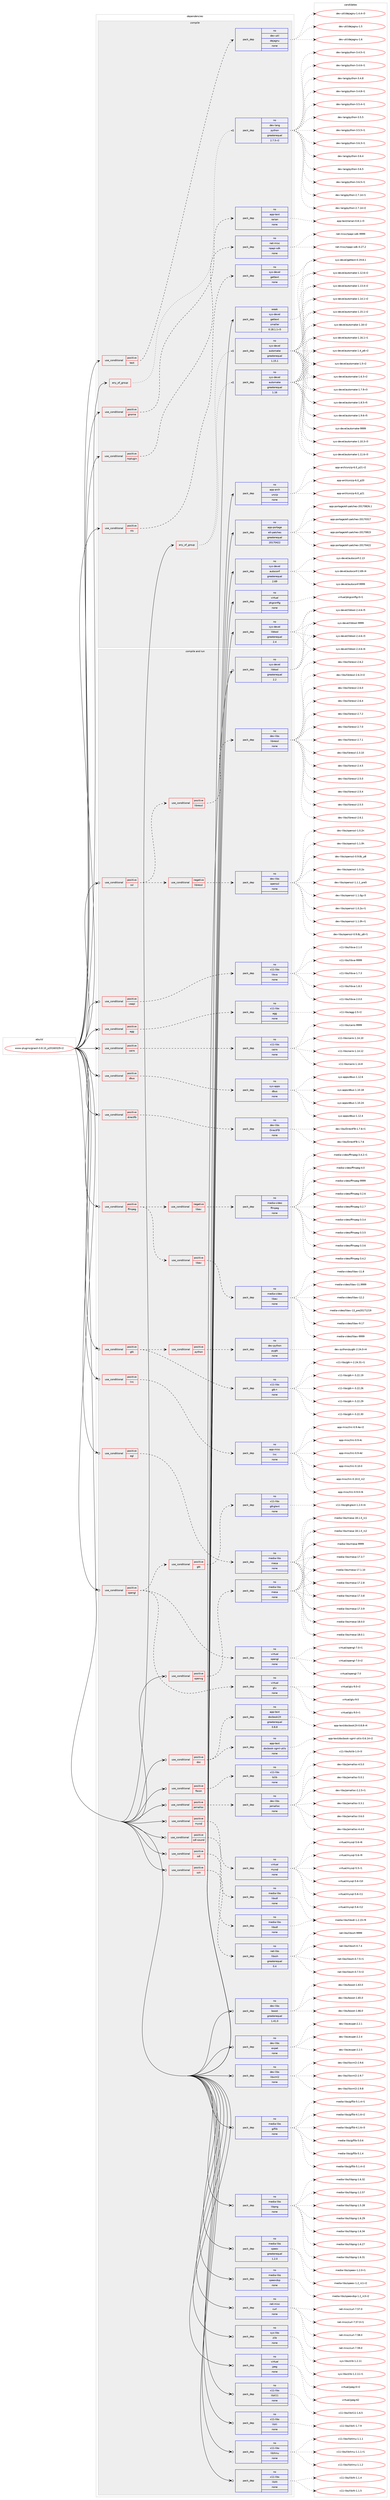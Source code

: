 digraph prolog {

# *************
# Graph options
# *************

newrank=true;
concentrate=true;
compound=true;
graph [rankdir=LR,fontname=Helvetica,fontsize=10,ranksep=1.5];#, ranksep=2.5, nodesep=0.2];
edge  [arrowhead=vee];
node  [fontname=Helvetica,fontsize=10];

# **********
# The ebuild
# **********

subgraph cluster_leftcol {
color=gray;
rank=same;
label=<<i>ebuild</i>>;
id [label="www-plugins/gnash-0.8.10_p20160329-r2", color=red, width=4, href="../www-plugins/gnash-0.8.10_p20160329-r2.svg"];
}

# ****************
# The dependencies
# ****************

subgraph cluster_midcol {
color=gray;
label=<<i>dependencies</i>>;
subgraph cluster_compile {
fillcolor="#eeeeee";
style=filled;
label=<<i>compile</i>>;
subgraph any104 {
dependency8900 [label=<<TABLE BORDER="0" CELLBORDER="1" CELLSPACING="0" CELLPADDING="4"><TR><TD CELLPADDING="10">any_of_group</TD></TR></TABLE>>, shape=none, color=red];subgraph pack7946 {
dependency8901 [label=<<TABLE BORDER="0" CELLBORDER="1" CELLSPACING="0" CELLPADDING="4" WIDTH="220"><TR><TD ROWSPAN="6" CELLPADDING="30">pack_dep</TD></TR><TR><TD WIDTH="110">no</TD></TR><TR><TD>dev-lang</TD></TR><TR><TD>python</TD></TR><TR><TD>greaterequal</TD></TR><TR><TD>2.7.5-r2</TD></TR></TABLE>>, shape=none, color=blue];
}
dependency8900:e -> dependency8901:w [weight=20,style="dotted",arrowhead="oinv"];
}
id:e -> dependency8900:w [weight=20,style="solid",arrowhead="vee"];
subgraph any105 {
dependency8902 [label=<<TABLE BORDER="0" CELLBORDER="1" CELLSPACING="0" CELLPADDING="4"><TR><TD CELLPADDING="10">any_of_group</TD></TR></TABLE>>, shape=none, color=red];subgraph pack7947 {
dependency8903 [label=<<TABLE BORDER="0" CELLBORDER="1" CELLSPACING="0" CELLPADDING="4" WIDTH="220"><TR><TD ROWSPAN="6" CELLPADDING="30">pack_dep</TD></TR><TR><TD WIDTH="110">no</TD></TR><TR><TD>sys-devel</TD></TR><TR><TD>automake</TD></TR><TR><TD>greaterequal</TD></TR><TR><TD>1.16</TD></TR></TABLE>>, shape=none, color=blue];
}
dependency8902:e -> dependency8903:w [weight=20,style="dotted",arrowhead="oinv"];
subgraph pack7948 {
dependency8904 [label=<<TABLE BORDER="0" CELLBORDER="1" CELLSPACING="0" CELLPADDING="4" WIDTH="220"><TR><TD ROWSPAN="6" CELLPADDING="30">pack_dep</TD></TR><TR><TD WIDTH="110">no</TD></TR><TR><TD>sys-devel</TD></TR><TR><TD>automake</TD></TR><TR><TD>greaterequal</TD></TR><TR><TD>1.15.1</TD></TR></TABLE>>, shape=none, color=blue];
}
dependency8902:e -> dependency8904:w [weight=20,style="dotted",arrowhead="oinv"];
}
id:e -> dependency8902:w [weight=20,style="solid",arrowhead="vee"];
subgraph cond846 {
dependency8905 [label=<<TABLE BORDER="0" CELLBORDER="1" CELLSPACING="0" CELLPADDING="4"><TR><TD ROWSPAN="3" CELLPADDING="10">use_conditional</TD></TR><TR><TD>positive</TD></TR><TR><TD>gnome</TD></TR></TABLE>>, shape=none, color=red];
subgraph pack7949 {
dependency8906 [label=<<TABLE BORDER="0" CELLBORDER="1" CELLSPACING="0" CELLPADDING="4" WIDTH="220"><TR><TD ROWSPAN="6" CELLPADDING="30">pack_dep</TD></TR><TR><TD WIDTH="110">no</TD></TR><TR><TD>app-text</TD></TR><TR><TD>rarian</TD></TR><TR><TD>none</TD></TR><TR><TD></TD></TR></TABLE>>, shape=none, color=blue];
}
dependency8905:e -> dependency8906:w [weight=20,style="dashed",arrowhead="vee"];
}
id:e -> dependency8905:w [weight=20,style="solid",arrowhead="vee"];
subgraph cond847 {
dependency8907 [label=<<TABLE BORDER="0" CELLBORDER="1" CELLSPACING="0" CELLPADDING="4"><TR><TD ROWSPAN="3" CELLPADDING="10">use_conditional</TD></TR><TR><TD>positive</TD></TR><TR><TD>nls</TD></TR></TABLE>>, shape=none, color=red];
subgraph pack7950 {
dependency8908 [label=<<TABLE BORDER="0" CELLBORDER="1" CELLSPACING="0" CELLPADDING="4" WIDTH="220"><TR><TD ROWSPAN="6" CELLPADDING="30">pack_dep</TD></TR><TR><TD WIDTH="110">no</TD></TR><TR><TD>sys-devel</TD></TR><TR><TD>gettext</TD></TR><TR><TD>none</TD></TR><TR><TD></TD></TR></TABLE>>, shape=none, color=blue];
}
dependency8907:e -> dependency8908:w [weight=20,style="dashed",arrowhead="vee"];
}
id:e -> dependency8907:w [weight=20,style="solid",arrowhead="vee"];
subgraph cond848 {
dependency8909 [label=<<TABLE BORDER="0" CELLBORDER="1" CELLSPACING="0" CELLPADDING="4"><TR><TD ROWSPAN="3" CELLPADDING="10">use_conditional</TD></TR><TR><TD>positive</TD></TR><TR><TD>nsplugin</TD></TR></TABLE>>, shape=none, color=red];
subgraph pack7951 {
dependency8910 [label=<<TABLE BORDER="0" CELLBORDER="1" CELLSPACING="0" CELLPADDING="4" WIDTH="220"><TR><TD ROWSPAN="6" CELLPADDING="30">pack_dep</TD></TR><TR><TD WIDTH="110">no</TD></TR><TR><TD>net-misc</TD></TR><TR><TD>npapi-sdk</TD></TR><TR><TD>none</TD></TR><TR><TD></TD></TR></TABLE>>, shape=none, color=blue];
}
dependency8909:e -> dependency8910:w [weight=20,style="dashed",arrowhead="vee"];
}
id:e -> dependency8909:w [weight=20,style="solid",arrowhead="vee"];
subgraph cond849 {
dependency8911 [label=<<TABLE BORDER="0" CELLBORDER="1" CELLSPACING="0" CELLPADDING="4"><TR><TD ROWSPAN="3" CELLPADDING="10">use_conditional</TD></TR><TR><TD>positive</TD></TR><TR><TD>test</TD></TR></TABLE>>, shape=none, color=red];
subgraph pack7952 {
dependency8912 [label=<<TABLE BORDER="0" CELLBORDER="1" CELLSPACING="0" CELLPADDING="4" WIDTH="220"><TR><TD ROWSPAN="6" CELLPADDING="30">pack_dep</TD></TR><TR><TD WIDTH="110">no</TD></TR><TR><TD>dev-util</TD></TR><TR><TD>dejagnu</TD></TR><TR><TD>none</TD></TR><TR><TD></TD></TR></TABLE>>, shape=none, color=blue];
}
dependency8911:e -> dependency8912:w [weight=20,style="dashed",arrowhead="vee"];
}
id:e -> dependency8911:w [weight=20,style="solid",arrowhead="vee"];
subgraph pack7953 {
dependency8913 [label=<<TABLE BORDER="0" CELLBORDER="1" CELLSPACING="0" CELLPADDING="4" WIDTH="220"><TR><TD ROWSPAN="6" CELLPADDING="30">pack_dep</TD></TR><TR><TD WIDTH="110">no</TD></TR><TR><TD>app-arch</TD></TR><TR><TD>unzip</TD></TR><TR><TD>none</TD></TR><TR><TD></TD></TR></TABLE>>, shape=none, color=blue];
}
id:e -> dependency8913:w [weight=20,style="solid",arrowhead="vee"];
subgraph pack7954 {
dependency8914 [label=<<TABLE BORDER="0" CELLBORDER="1" CELLSPACING="0" CELLPADDING="4" WIDTH="220"><TR><TD ROWSPAN="6" CELLPADDING="30">pack_dep</TD></TR><TR><TD WIDTH="110">no</TD></TR><TR><TD>app-portage</TD></TR><TR><TD>elt-patches</TD></TR><TR><TD>greaterequal</TD></TR><TR><TD>20170422</TD></TR></TABLE>>, shape=none, color=blue];
}
id:e -> dependency8914:w [weight=20,style="solid",arrowhead="vee"];
subgraph pack7955 {
dependency8915 [label=<<TABLE BORDER="0" CELLBORDER="1" CELLSPACING="0" CELLPADDING="4" WIDTH="220"><TR><TD ROWSPAN="6" CELLPADDING="30">pack_dep</TD></TR><TR><TD WIDTH="110">no</TD></TR><TR><TD>sys-devel</TD></TR><TR><TD>autoconf</TD></TR><TR><TD>greaterequal</TD></TR><TR><TD>2.69</TD></TR></TABLE>>, shape=none, color=blue];
}
id:e -> dependency8915:w [weight=20,style="solid",arrowhead="vee"];
subgraph pack7956 {
dependency8916 [label=<<TABLE BORDER="0" CELLBORDER="1" CELLSPACING="0" CELLPADDING="4" WIDTH="220"><TR><TD ROWSPAN="6" CELLPADDING="30">pack_dep</TD></TR><TR><TD WIDTH="110">no</TD></TR><TR><TD>sys-devel</TD></TR><TR><TD>libtool</TD></TR><TR><TD>greaterequal</TD></TR><TR><TD>2.4</TD></TR></TABLE>>, shape=none, color=blue];
}
id:e -> dependency8916:w [weight=20,style="solid",arrowhead="vee"];
subgraph pack7957 {
dependency8917 [label=<<TABLE BORDER="0" CELLBORDER="1" CELLSPACING="0" CELLPADDING="4" WIDTH="220"><TR><TD ROWSPAN="6" CELLPADDING="30">pack_dep</TD></TR><TR><TD WIDTH="110">no</TD></TR><TR><TD>virtual</TD></TR><TR><TD>pkgconfig</TD></TR><TR><TD>none</TD></TR><TR><TD></TD></TR></TABLE>>, shape=none, color=blue];
}
id:e -> dependency8917:w [weight=20,style="solid",arrowhead="vee"];
subgraph pack7958 {
dependency8918 [label=<<TABLE BORDER="0" CELLBORDER="1" CELLSPACING="0" CELLPADDING="4" WIDTH="220"><TR><TD ROWSPAN="6" CELLPADDING="30">pack_dep</TD></TR><TR><TD WIDTH="110">weak</TD></TR><TR><TD>sys-devel</TD></TR><TR><TD>gettext</TD></TR><TR><TD>smaller</TD></TR><TR><TD>0.18.1.1-r3</TD></TR></TABLE>>, shape=none, color=blue];
}
id:e -> dependency8918:w [weight=20,style="solid",arrowhead="vee"];
}
subgraph cluster_compileandrun {
fillcolor="#eeeeee";
style=filled;
label=<<i>compile and run</i>>;
subgraph cond850 {
dependency8919 [label=<<TABLE BORDER="0" CELLBORDER="1" CELLSPACING="0" CELLPADDING="4"><TR><TD ROWSPAN="3" CELLPADDING="10">use_conditional</TD></TR><TR><TD>positive</TD></TR><TR><TD>agg</TD></TR></TABLE>>, shape=none, color=red];
subgraph pack7959 {
dependency8920 [label=<<TABLE BORDER="0" CELLBORDER="1" CELLSPACING="0" CELLPADDING="4" WIDTH="220"><TR><TD ROWSPAN="6" CELLPADDING="30">pack_dep</TD></TR><TR><TD WIDTH="110">no</TD></TR><TR><TD>x11-libs</TD></TR><TR><TD>agg</TD></TR><TR><TD>none</TD></TR><TR><TD></TD></TR></TABLE>>, shape=none, color=blue];
}
dependency8919:e -> dependency8920:w [weight=20,style="dashed",arrowhead="vee"];
}
id:e -> dependency8919:w [weight=20,style="solid",arrowhead="odotvee"];
subgraph cond851 {
dependency8921 [label=<<TABLE BORDER="0" CELLBORDER="1" CELLSPACING="0" CELLPADDING="4"><TR><TD ROWSPAN="3" CELLPADDING="10">use_conditional</TD></TR><TR><TD>positive</TD></TR><TR><TD>cairo</TD></TR></TABLE>>, shape=none, color=red];
subgraph pack7960 {
dependency8922 [label=<<TABLE BORDER="0" CELLBORDER="1" CELLSPACING="0" CELLPADDING="4" WIDTH="220"><TR><TD ROWSPAN="6" CELLPADDING="30">pack_dep</TD></TR><TR><TD WIDTH="110">no</TD></TR><TR><TD>x11-libs</TD></TR><TR><TD>cairo</TD></TR><TR><TD>none</TD></TR><TR><TD></TD></TR></TABLE>>, shape=none, color=blue];
}
dependency8921:e -> dependency8922:w [weight=20,style="dashed",arrowhead="vee"];
}
id:e -> dependency8921:w [weight=20,style="solid",arrowhead="odotvee"];
subgraph cond852 {
dependency8923 [label=<<TABLE BORDER="0" CELLBORDER="1" CELLSPACING="0" CELLPADDING="4"><TR><TD ROWSPAN="3" CELLPADDING="10">use_conditional</TD></TR><TR><TD>positive</TD></TR><TR><TD>dbus</TD></TR></TABLE>>, shape=none, color=red];
subgraph pack7961 {
dependency8924 [label=<<TABLE BORDER="0" CELLBORDER="1" CELLSPACING="0" CELLPADDING="4" WIDTH="220"><TR><TD ROWSPAN="6" CELLPADDING="30">pack_dep</TD></TR><TR><TD WIDTH="110">no</TD></TR><TR><TD>sys-apps</TD></TR><TR><TD>dbus</TD></TR><TR><TD>none</TD></TR><TR><TD></TD></TR></TABLE>>, shape=none, color=blue];
}
dependency8923:e -> dependency8924:w [weight=20,style="dashed",arrowhead="vee"];
}
id:e -> dependency8923:w [weight=20,style="solid",arrowhead="odotvee"];
subgraph cond853 {
dependency8925 [label=<<TABLE BORDER="0" CELLBORDER="1" CELLSPACING="0" CELLPADDING="4"><TR><TD ROWSPAN="3" CELLPADDING="10">use_conditional</TD></TR><TR><TD>positive</TD></TR><TR><TD>directfb</TD></TR></TABLE>>, shape=none, color=red];
subgraph pack7962 {
dependency8926 [label=<<TABLE BORDER="0" CELLBORDER="1" CELLSPACING="0" CELLPADDING="4" WIDTH="220"><TR><TD ROWSPAN="6" CELLPADDING="30">pack_dep</TD></TR><TR><TD WIDTH="110">no</TD></TR><TR><TD>dev-libs</TD></TR><TR><TD>DirectFB</TD></TR><TR><TD>none</TD></TR><TR><TD></TD></TR></TABLE>>, shape=none, color=blue];
}
dependency8925:e -> dependency8926:w [weight=20,style="dashed",arrowhead="vee"];
}
id:e -> dependency8925:w [weight=20,style="solid",arrowhead="odotvee"];
subgraph cond854 {
dependency8927 [label=<<TABLE BORDER="0" CELLBORDER="1" CELLSPACING="0" CELLPADDING="4"><TR><TD ROWSPAN="3" CELLPADDING="10">use_conditional</TD></TR><TR><TD>positive</TD></TR><TR><TD>doc</TD></TR></TABLE>>, shape=none, color=red];
subgraph pack7963 {
dependency8928 [label=<<TABLE BORDER="0" CELLBORDER="1" CELLSPACING="0" CELLPADDING="4" WIDTH="220"><TR><TD ROWSPAN="6" CELLPADDING="30">pack_dep</TD></TR><TR><TD WIDTH="110">no</TD></TR><TR><TD>app-text</TD></TR><TR><TD>docbook2X</TD></TR><TR><TD>greaterequal</TD></TR><TR><TD>0.8.8</TD></TR></TABLE>>, shape=none, color=blue];
}
dependency8927:e -> dependency8928:w [weight=20,style="dashed",arrowhead="vee"];
subgraph pack7964 {
dependency8929 [label=<<TABLE BORDER="0" CELLBORDER="1" CELLSPACING="0" CELLPADDING="4" WIDTH="220"><TR><TD ROWSPAN="6" CELLPADDING="30">pack_dep</TD></TR><TR><TD WIDTH="110">no</TD></TR><TR><TD>app-text</TD></TR><TR><TD>docbook-sgml-utils</TD></TR><TR><TD>none</TD></TR><TR><TD></TD></TR></TABLE>>, shape=none, color=blue];
}
dependency8927:e -> dependency8929:w [weight=20,style="dashed",arrowhead="vee"];
}
id:e -> dependency8927:w [weight=20,style="solid",arrowhead="odotvee"];
subgraph cond855 {
dependency8930 [label=<<TABLE BORDER="0" CELLBORDER="1" CELLSPACING="0" CELLPADDING="4"><TR><TD ROWSPAN="3" CELLPADDING="10">use_conditional</TD></TR><TR><TD>positive</TD></TR><TR><TD>egl</TD></TR></TABLE>>, shape=none, color=red];
subgraph pack7965 {
dependency8931 [label=<<TABLE BORDER="0" CELLBORDER="1" CELLSPACING="0" CELLPADDING="4" WIDTH="220"><TR><TD ROWSPAN="6" CELLPADDING="30">pack_dep</TD></TR><TR><TD WIDTH="110">no</TD></TR><TR><TD>media-libs</TD></TR><TR><TD>mesa</TD></TR><TR><TD>none</TD></TR><TR><TD></TD></TR></TABLE>>, shape=none, color=blue];
}
dependency8930:e -> dependency8931:w [weight=20,style="dashed",arrowhead="vee"];
}
id:e -> dependency8930:w [weight=20,style="solid",arrowhead="odotvee"];
subgraph cond856 {
dependency8932 [label=<<TABLE BORDER="0" CELLBORDER="1" CELLSPACING="0" CELLPADDING="4"><TR><TD ROWSPAN="3" CELLPADDING="10">use_conditional</TD></TR><TR><TD>positive</TD></TR><TR><TD>fbcon</TD></TR></TABLE>>, shape=none, color=red];
subgraph pack7966 {
dependency8933 [label=<<TABLE BORDER="0" CELLBORDER="1" CELLSPACING="0" CELLPADDING="4" WIDTH="220"><TR><TD ROWSPAN="6" CELLPADDING="30">pack_dep</TD></TR><TR><TD WIDTH="110">no</TD></TR><TR><TD>x11-libs</TD></TR><TR><TD>tslib</TD></TR><TR><TD>none</TD></TR><TR><TD></TD></TR></TABLE>>, shape=none, color=blue];
}
dependency8932:e -> dependency8933:w [weight=20,style="dashed",arrowhead="vee"];
}
id:e -> dependency8932:w [weight=20,style="solid",arrowhead="odotvee"];
subgraph cond857 {
dependency8934 [label=<<TABLE BORDER="0" CELLBORDER="1" CELLSPACING="0" CELLPADDING="4"><TR><TD ROWSPAN="3" CELLPADDING="10">use_conditional</TD></TR><TR><TD>positive</TD></TR><TR><TD>ffmpeg</TD></TR></TABLE>>, shape=none, color=red];
subgraph cond858 {
dependency8935 [label=<<TABLE BORDER="0" CELLBORDER="1" CELLSPACING="0" CELLPADDING="4"><TR><TD ROWSPAN="3" CELLPADDING="10">use_conditional</TD></TR><TR><TD>positive</TD></TR><TR><TD>libav</TD></TR></TABLE>>, shape=none, color=red];
subgraph pack7967 {
dependency8936 [label=<<TABLE BORDER="0" CELLBORDER="1" CELLSPACING="0" CELLPADDING="4" WIDTH="220"><TR><TD ROWSPAN="6" CELLPADDING="30">pack_dep</TD></TR><TR><TD WIDTH="110">no</TD></TR><TR><TD>media-video</TD></TR><TR><TD>libav</TD></TR><TR><TD>none</TD></TR><TR><TD></TD></TR></TABLE>>, shape=none, color=blue];
}
dependency8935:e -> dependency8936:w [weight=20,style="dashed",arrowhead="vee"];
}
dependency8934:e -> dependency8935:w [weight=20,style="dashed",arrowhead="vee"];
subgraph cond859 {
dependency8937 [label=<<TABLE BORDER="0" CELLBORDER="1" CELLSPACING="0" CELLPADDING="4"><TR><TD ROWSPAN="3" CELLPADDING="10">use_conditional</TD></TR><TR><TD>negative</TD></TR><TR><TD>libav</TD></TR></TABLE>>, shape=none, color=red];
subgraph pack7968 {
dependency8938 [label=<<TABLE BORDER="0" CELLBORDER="1" CELLSPACING="0" CELLPADDING="4" WIDTH="220"><TR><TD ROWSPAN="6" CELLPADDING="30">pack_dep</TD></TR><TR><TD WIDTH="110">no</TD></TR><TR><TD>media-video</TD></TR><TR><TD>ffmpeg</TD></TR><TR><TD>none</TD></TR><TR><TD></TD></TR></TABLE>>, shape=none, color=blue];
}
dependency8937:e -> dependency8938:w [weight=20,style="dashed",arrowhead="vee"];
}
dependency8934:e -> dependency8937:w [weight=20,style="dashed",arrowhead="vee"];
}
id:e -> dependency8934:w [weight=20,style="solid",arrowhead="odotvee"];
subgraph cond860 {
dependency8939 [label=<<TABLE BORDER="0" CELLBORDER="1" CELLSPACING="0" CELLPADDING="4"><TR><TD ROWSPAN="3" CELLPADDING="10">use_conditional</TD></TR><TR><TD>positive</TD></TR><TR><TD>gtk</TD></TR></TABLE>>, shape=none, color=red];
subgraph pack7969 {
dependency8940 [label=<<TABLE BORDER="0" CELLBORDER="1" CELLSPACING="0" CELLPADDING="4" WIDTH="220"><TR><TD ROWSPAN="6" CELLPADDING="30">pack_dep</TD></TR><TR><TD WIDTH="110">no</TD></TR><TR><TD>x11-libs</TD></TR><TR><TD>gtk+</TD></TR><TR><TD>none</TD></TR><TR><TD></TD></TR></TABLE>>, shape=none, color=blue];
}
dependency8939:e -> dependency8940:w [weight=20,style="dashed",arrowhead="vee"];
subgraph cond861 {
dependency8941 [label=<<TABLE BORDER="0" CELLBORDER="1" CELLSPACING="0" CELLPADDING="4"><TR><TD ROWSPAN="3" CELLPADDING="10">use_conditional</TD></TR><TR><TD>positive</TD></TR><TR><TD>python</TD></TR></TABLE>>, shape=none, color=red];
subgraph pack7970 {
dependency8942 [label=<<TABLE BORDER="0" CELLBORDER="1" CELLSPACING="0" CELLPADDING="4" WIDTH="220"><TR><TD ROWSPAN="6" CELLPADDING="30">pack_dep</TD></TR><TR><TD WIDTH="110">no</TD></TR><TR><TD>dev-python</TD></TR><TR><TD>pygtk</TD></TR><TR><TD>none</TD></TR><TR><TD></TD></TR></TABLE>>, shape=none, color=blue];
}
dependency8941:e -> dependency8942:w [weight=20,style="dashed",arrowhead="vee"];
}
dependency8939:e -> dependency8941:w [weight=20,style="dashed",arrowhead="vee"];
}
id:e -> dependency8939:w [weight=20,style="solid",arrowhead="odotvee"];
subgraph cond862 {
dependency8943 [label=<<TABLE BORDER="0" CELLBORDER="1" CELLSPACING="0" CELLPADDING="4"><TR><TD ROWSPAN="3" CELLPADDING="10">use_conditional</TD></TR><TR><TD>positive</TD></TR><TR><TD>jemalloc</TD></TR></TABLE>>, shape=none, color=red];
subgraph pack7971 {
dependency8944 [label=<<TABLE BORDER="0" CELLBORDER="1" CELLSPACING="0" CELLPADDING="4" WIDTH="220"><TR><TD ROWSPAN="6" CELLPADDING="30">pack_dep</TD></TR><TR><TD WIDTH="110">no</TD></TR><TR><TD>dev-libs</TD></TR><TR><TD>jemalloc</TD></TR><TR><TD>none</TD></TR><TR><TD></TD></TR></TABLE>>, shape=none, color=blue];
}
dependency8943:e -> dependency8944:w [weight=20,style="dashed",arrowhead="vee"];
}
id:e -> dependency8943:w [weight=20,style="solid",arrowhead="odotvee"];
subgraph cond863 {
dependency8945 [label=<<TABLE BORDER="0" CELLBORDER="1" CELLSPACING="0" CELLPADDING="4"><TR><TD ROWSPAN="3" CELLPADDING="10">use_conditional</TD></TR><TR><TD>positive</TD></TR><TR><TD>lirc</TD></TR></TABLE>>, shape=none, color=red];
subgraph pack7972 {
dependency8946 [label=<<TABLE BORDER="0" CELLBORDER="1" CELLSPACING="0" CELLPADDING="4" WIDTH="220"><TR><TD ROWSPAN="6" CELLPADDING="30">pack_dep</TD></TR><TR><TD WIDTH="110">no</TD></TR><TR><TD>app-misc</TD></TR><TR><TD>lirc</TD></TR><TR><TD>none</TD></TR><TR><TD></TD></TR></TABLE>>, shape=none, color=blue];
}
dependency8945:e -> dependency8946:w [weight=20,style="dashed",arrowhead="vee"];
}
id:e -> dependency8945:w [weight=20,style="solid",arrowhead="odotvee"];
subgraph cond864 {
dependency8947 [label=<<TABLE BORDER="0" CELLBORDER="1" CELLSPACING="0" CELLPADDING="4"><TR><TD ROWSPAN="3" CELLPADDING="10">use_conditional</TD></TR><TR><TD>positive</TD></TR><TR><TD>mysql</TD></TR></TABLE>>, shape=none, color=red];
subgraph pack7973 {
dependency8948 [label=<<TABLE BORDER="0" CELLBORDER="1" CELLSPACING="0" CELLPADDING="4" WIDTH="220"><TR><TD ROWSPAN="6" CELLPADDING="30">pack_dep</TD></TR><TR><TD WIDTH="110">no</TD></TR><TR><TD>virtual</TD></TR><TR><TD>mysql</TD></TR><TR><TD>none</TD></TR><TR><TD></TD></TR></TABLE>>, shape=none, color=blue];
}
dependency8947:e -> dependency8948:w [weight=20,style="dashed",arrowhead="vee"];
}
id:e -> dependency8947:w [weight=20,style="solid",arrowhead="odotvee"];
subgraph cond865 {
dependency8949 [label=<<TABLE BORDER="0" CELLBORDER="1" CELLSPACING="0" CELLPADDING="4"><TR><TD ROWSPAN="3" CELLPADDING="10">use_conditional</TD></TR><TR><TD>positive</TD></TR><TR><TD>opengl</TD></TR></TABLE>>, shape=none, color=red];
subgraph pack7974 {
dependency8950 [label=<<TABLE BORDER="0" CELLBORDER="1" CELLSPACING="0" CELLPADDING="4" WIDTH="220"><TR><TD ROWSPAN="6" CELLPADDING="30">pack_dep</TD></TR><TR><TD WIDTH="110">no</TD></TR><TR><TD>virtual</TD></TR><TR><TD>glu</TD></TR><TR><TD>none</TD></TR><TR><TD></TD></TR></TABLE>>, shape=none, color=blue];
}
dependency8949:e -> dependency8950:w [weight=20,style="dashed",arrowhead="vee"];
subgraph pack7975 {
dependency8951 [label=<<TABLE BORDER="0" CELLBORDER="1" CELLSPACING="0" CELLPADDING="4" WIDTH="220"><TR><TD ROWSPAN="6" CELLPADDING="30">pack_dep</TD></TR><TR><TD WIDTH="110">no</TD></TR><TR><TD>virtual</TD></TR><TR><TD>opengl</TD></TR><TR><TD>none</TD></TR><TR><TD></TD></TR></TABLE>>, shape=none, color=blue];
}
dependency8949:e -> dependency8951:w [weight=20,style="dashed",arrowhead="vee"];
subgraph cond866 {
dependency8952 [label=<<TABLE BORDER="0" CELLBORDER="1" CELLSPACING="0" CELLPADDING="4"><TR><TD ROWSPAN="3" CELLPADDING="10">use_conditional</TD></TR><TR><TD>positive</TD></TR><TR><TD>gtk</TD></TR></TABLE>>, shape=none, color=red];
subgraph pack7976 {
dependency8953 [label=<<TABLE BORDER="0" CELLBORDER="1" CELLSPACING="0" CELLPADDING="4" WIDTH="220"><TR><TD ROWSPAN="6" CELLPADDING="30">pack_dep</TD></TR><TR><TD WIDTH="110">no</TD></TR><TR><TD>x11-libs</TD></TR><TR><TD>gtkglext</TD></TR><TR><TD>none</TD></TR><TR><TD></TD></TR></TABLE>>, shape=none, color=blue];
}
dependency8952:e -> dependency8953:w [weight=20,style="dashed",arrowhead="vee"];
}
dependency8949:e -> dependency8952:w [weight=20,style="dashed",arrowhead="vee"];
}
id:e -> dependency8949:w [weight=20,style="solid",arrowhead="odotvee"];
subgraph cond867 {
dependency8954 [label=<<TABLE BORDER="0" CELLBORDER="1" CELLSPACING="0" CELLPADDING="4"><TR><TD ROWSPAN="3" CELLPADDING="10">use_conditional</TD></TR><TR><TD>positive</TD></TR><TR><TD>openvg</TD></TR></TABLE>>, shape=none, color=red];
subgraph pack7977 {
dependency8955 [label=<<TABLE BORDER="0" CELLBORDER="1" CELLSPACING="0" CELLPADDING="4" WIDTH="220"><TR><TD ROWSPAN="6" CELLPADDING="30">pack_dep</TD></TR><TR><TD WIDTH="110">no</TD></TR><TR><TD>media-libs</TD></TR><TR><TD>mesa</TD></TR><TR><TD>none</TD></TR><TR><TD></TD></TR></TABLE>>, shape=none, color=blue];
}
dependency8954:e -> dependency8955:w [weight=20,style="dashed",arrowhead="vee"];
}
id:e -> dependency8954:w [weight=20,style="solid",arrowhead="odotvee"];
subgraph cond868 {
dependency8956 [label=<<TABLE BORDER="0" CELLBORDER="1" CELLSPACING="0" CELLPADDING="4"><TR><TD ROWSPAN="3" CELLPADDING="10">use_conditional</TD></TR><TR><TD>positive</TD></TR><TR><TD>sdl</TD></TR></TABLE>>, shape=none, color=red];
subgraph pack7978 {
dependency8957 [label=<<TABLE BORDER="0" CELLBORDER="1" CELLSPACING="0" CELLPADDING="4" WIDTH="220"><TR><TD ROWSPAN="6" CELLPADDING="30">pack_dep</TD></TR><TR><TD WIDTH="110">no</TD></TR><TR><TD>media-libs</TD></TR><TR><TD>libsdl</TD></TR><TR><TD>none</TD></TR><TR><TD></TD></TR></TABLE>>, shape=none, color=blue];
}
dependency8956:e -> dependency8957:w [weight=20,style="dashed",arrowhead="vee"];
}
id:e -> dependency8956:w [weight=20,style="solid",arrowhead="odotvee"];
subgraph cond869 {
dependency8958 [label=<<TABLE BORDER="0" CELLBORDER="1" CELLSPACING="0" CELLPADDING="4"><TR><TD ROWSPAN="3" CELLPADDING="10">use_conditional</TD></TR><TR><TD>positive</TD></TR><TR><TD>sdl-sound</TD></TR></TABLE>>, shape=none, color=red];
subgraph pack7979 {
dependency8959 [label=<<TABLE BORDER="0" CELLBORDER="1" CELLSPACING="0" CELLPADDING="4" WIDTH="220"><TR><TD ROWSPAN="6" CELLPADDING="30">pack_dep</TD></TR><TR><TD WIDTH="110">no</TD></TR><TR><TD>media-libs</TD></TR><TR><TD>libsdl</TD></TR><TR><TD>none</TD></TR><TR><TD></TD></TR></TABLE>>, shape=none, color=blue];
}
dependency8958:e -> dependency8959:w [weight=20,style="dashed",arrowhead="vee"];
}
id:e -> dependency8958:w [weight=20,style="solid",arrowhead="odotvee"];
subgraph cond870 {
dependency8960 [label=<<TABLE BORDER="0" CELLBORDER="1" CELLSPACING="0" CELLPADDING="4"><TR><TD ROWSPAN="3" CELLPADDING="10">use_conditional</TD></TR><TR><TD>positive</TD></TR><TR><TD>ssh</TD></TR></TABLE>>, shape=none, color=red];
subgraph pack7980 {
dependency8961 [label=<<TABLE BORDER="0" CELLBORDER="1" CELLSPACING="0" CELLPADDING="4" WIDTH="220"><TR><TD ROWSPAN="6" CELLPADDING="30">pack_dep</TD></TR><TR><TD WIDTH="110">no</TD></TR><TR><TD>net-libs</TD></TR><TR><TD>libssh</TD></TR><TR><TD>greaterequal</TD></TR><TR><TD>0.4</TD></TR></TABLE>>, shape=none, color=blue];
}
dependency8960:e -> dependency8961:w [weight=20,style="dashed",arrowhead="vee"];
}
id:e -> dependency8960:w [weight=20,style="solid",arrowhead="odotvee"];
subgraph cond871 {
dependency8962 [label=<<TABLE BORDER="0" CELLBORDER="1" CELLSPACING="0" CELLPADDING="4"><TR><TD ROWSPAN="3" CELLPADDING="10">use_conditional</TD></TR><TR><TD>positive</TD></TR><TR><TD>ssl</TD></TR></TABLE>>, shape=none, color=red];
subgraph cond872 {
dependency8963 [label=<<TABLE BORDER="0" CELLBORDER="1" CELLSPACING="0" CELLPADDING="4"><TR><TD ROWSPAN="3" CELLPADDING="10">use_conditional</TD></TR><TR><TD>positive</TD></TR><TR><TD>libressl</TD></TR></TABLE>>, shape=none, color=red];
subgraph pack7981 {
dependency8964 [label=<<TABLE BORDER="0" CELLBORDER="1" CELLSPACING="0" CELLPADDING="4" WIDTH="220"><TR><TD ROWSPAN="6" CELLPADDING="30">pack_dep</TD></TR><TR><TD WIDTH="110">no</TD></TR><TR><TD>dev-libs</TD></TR><TR><TD>libressl</TD></TR><TR><TD>none</TD></TR><TR><TD></TD></TR></TABLE>>, shape=none, color=blue];
}
dependency8963:e -> dependency8964:w [weight=20,style="dashed",arrowhead="vee"];
}
dependency8962:e -> dependency8963:w [weight=20,style="dashed",arrowhead="vee"];
subgraph cond873 {
dependency8965 [label=<<TABLE BORDER="0" CELLBORDER="1" CELLSPACING="0" CELLPADDING="4"><TR><TD ROWSPAN="3" CELLPADDING="10">use_conditional</TD></TR><TR><TD>negative</TD></TR><TR><TD>libressl</TD></TR></TABLE>>, shape=none, color=red];
subgraph pack7982 {
dependency8966 [label=<<TABLE BORDER="0" CELLBORDER="1" CELLSPACING="0" CELLPADDING="4" WIDTH="220"><TR><TD ROWSPAN="6" CELLPADDING="30">pack_dep</TD></TR><TR><TD WIDTH="110">no</TD></TR><TR><TD>dev-libs</TD></TR><TR><TD>openssl</TD></TR><TR><TD>none</TD></TR><TR><TD></TD></TR></TABLE>>, shape=none, color=blue];
}
dependency8965:e -> dependency8966:w [weight=20,style="dashed",arrowhead="vee"];
}
dependency8962:e -> dependency8965:w [weight=20,style="dashed",arrowhead="vee"];
}
id:e -> dependency8962:w [weight=20,style="solid",arrowhead="odotvee"];
subgraph cond874 {
dependency8967 [label=<<TABLE BORDER="0" CELLBORDER="1" CELLSPACING="0" CELLPADDING="4"><TR><TD ROWSPAN="3" CELLPADDING="10">use_conditional</TD></TR><TR><TD>positive</TD></TR><TR><TD>vaapi</TD></TR></TABLE>>, shape=none, color=red];
subgraph pack7983 {
dependency8968 [label=<<TABLE BORDER="0" CELLBORDER="1" CELLSPACING="0" CELLPADDING="4" WIDTH="220"><TR><TD ROWSPAN="6" CELLPADDING="30">pack_dep</TD></TR><TR><TD WIDTH="110">no</TD></TR><TR><TD>x11-libs</TD></TR><TR><TD>libva</TD></TR><TR><TD>none</TD></TR><TR><TD></TD></TR></TABLE>>, shape=none, color=blue];
}
dependency8967:e -> dependency8968:w [weight=20,style="dashed",arrowhead="vee"];
}
id:e -> dependency8967:w [weight=20,style="solid",arrowhead="odotvee"];
subgraph pack7984 {
dependency8969 [label=<<TABLE BORDER="0" CELLBORDER="1" CELLSPACING="0" CELLPADDING="4" WIDTH="220"><TR><TD ROWSPAN="6" CELLPADDING="30">pack_dep</TD></TR><TR><TD WIDTH="110">no</TD></TR><TR><TD>dev-libs</TD></TR><TR><TD>boost</TD></TR><TR><TD>greaterequal</TD></TR><TR><TD>1.41.0</TD></TR></TABLE>>, shape=none, color=blue];
}
id:e -> dependency8969:w [weight=20,style="solid",arrowhead="odotvee"];
subgraph pack7985 {
dependency8970 [label=<<TABLE BORDER="0" CELLBORDER="1" CELLSPACING="0" CELLPADDING="4" WIDTH="220"><TR><TD ROWSPAN="6" CELLPADDING="30">pack_dep</TD></TR><TR><TD WIDTH="110">no</TD></TR><TR><TD>dev-libs</TD></TR><TR><TD>expat</TD></TR><TR><TD>none</TD></TR><TR><TD></TD></TR></TABLE>>, shape=none, color=blue];
}
id:e -> dependency8970:w [weight=20,style="solid",arrowhead="odotvee"];
subgraph pack7986 {
dependency8971 [label=<<TABLE BORDER="0" CELLBORDER="1" CELLSPACING="0" CELLPADDING="4" WIDTH="220"><TR><TD ROWSPAN="6" CELLPADDING="30">pack_dep</TD></TR><TR><TD WIDTH="110">no</TD></TR><TR><TD>dev-libs</TD></TR><TR><TD>libxml2</TD></TR><TR><TD>none</TD></TR><TR><TD></TD></TR></TABLE>>, shape=none, color=blue];
}
id:e -> dependency8971:w [weight=20,style="solid",arrowhead="odotvee"];
subgraph pack7987 {
dependency8972 [label=<<TABLE BORDER="0" CELLBORDER="1" CELLSPACING="0" CELLPADDING="4" WIDTH="220"><TR><TD ROWSPAN="6" CELLPADDING="30">pack_dep</TD></TR><TR><TD WIDTH="110">no</TD></TR><TR><TD>media-libs</TD></TR><TR><TD>giflib</TD></TR><TR><TD>none</TD></TR><TR><TD></TD></TR></TABLE>>, shape=none, color=blue];
}
id:e -> dependency8972:w [weight=20,style="solid",arrowhead="odotvee"];
subgraph pack7988 {
dependency8973 [label=<<TABLE BORDER="0" CELLBORDER="1" CELLSPACING="0" CELLPADDING="4" WIDTH="220"><TR><TD ROWSPAN="6" CELLPADDING="30">pack_dep</TD></TR><TR><TD WIDTH="110">no</TD></TR><TR><TD>media-libs</TD></TR><TR><TD>libpng</TD></TR><TR><TD>none</TD></TR><TR><TD></TD></TR></TABLE>>, shape=none, color=blue];
}
id:e -> dependency8973:w [weight=20,style="solid",arrowhead="odotvee"];
subgraph pack7989 {
dependency8974 [label=<<TABLE BORDER="0" CELLBORDER="1" CELLSPACING="0" CELLPADDING="4" WIDTH="220"><TR><TD ROWSPAN="6" CELLPADDING="30">pack_dep</TD></TR><TR><TD WIDTH="110">no</TD></TR><TR><TD>media-libs</TD></TR><TR><TD>speex</TD></TR><TR><TD>greaterequal</TD></TR><TR><TD>1.2.0</TD></TR></TABLE>>, shape=none, color=blue];
}
id:e -> dependency8974:w [weight=20,style="solid",arrowhead="odotvee"];
subgraph pack7990 {
dependency8975 [label=<<TABLE BORDER="0" CELLBORDER="1" CELLSPACING="0" CELLPADDING="4" WIDTH="220"><TR><TD ROWSPAN="6" CELLPADDING="30">pack_dep</TD></TR><TR><TD WIDTH="110">no</TD></TR><TR><TD>media-libs</TD></TR><TR><TD>speexdsp</TD></TR><TR><TD>none</TD></TR><TR><TD></TD></TR></TABLE>>, shape=none, color=blue];
}
id:e -> dependency8975:w [weight=20,style="solid",arrowhead="odotvee"];
subgraph pack7991 {
dependency8976 [label=<<TABLE BORDER="0" CELLBORDER="1" CELLSPACING="0" CELLPADDING="4" WIDTH="220"><TR><TD ROWSPAN="6" CELLPADDING="30">pack_dep</TD></TR><TR><TD WIDTH="110">no</TD></TR><TR><TD>net-misc</TD></TR><TR><TD>curl</TD></TR><TR><TD>none</TD></TR><TR><TD></TD></TR></TABLE>>, shape=none, color=blue];
}
id:e -> dependency8976:w [weight=20,style="solid",arrowhead="odotvee"];
subgraph pack7992 {
dependency8977 [label=<<TABLE BORDER="0" CELLBORDER="1" CELLSPACING="0" CELLPADDING="4" WIDTH="220"><TR><TD ROWSPAN="6" CELLPADDING="30">pack_dep</TD></TR><TR><TD WIDTH="110">no</TD></TR><TR><TD>sys-devel</TD></TR><TR><TD>libtool</TD></TR><TR><TD>greaterequal</TD></TR><TR><TD>2.2</TD></TR></TABLE>>, shape=none, color=blue];
}
id:e -> dependency8977:w [weight=20,style="solid",arrowhead="odotvee"];
subgraph pack7993 {
dependency8978 [label=<<TABLE BORDER="0" CELLBORDER="1" CELLSPACING="0" CELLPADDING="4" WIDTH="220"><TR><TD ROWSPAN="6" CELLPADDING="30">pack_dep</TD></TR><TR><TD WIDTH="110">no</TD></TR><TR><TD>sys-libs</TD></TR><TR><TD>zlib</TD></TR><TR><TD>none</TD></TR><TR><TD></TD></TR></TABLE>>, shape=none, color=blue];
}
id:e -> dependency8978:w [weight=20,style="solid",arrowhead="odotvee"];
subgraph pack7994 {
dependency8979 [label=<<TABLE BORDER="0" CELLBORDER="1" CELLSPACING="0" CELLPADDING="4" WIDTH="220"><TR><TD ROWSPAN="6" CELLPADDING="30">pack_dep</TD></TR><TR><TD WIDTH="110">no</TD></TR><TR><TD>virtual</TD></TR><TR><TD>jpeg</TD></TR><TR><TD>none</TD></TR><TR><TD></TD></TR></TABLE>>, shape=none, color=blue];
}
id:e -> dependency8979:w [weight=20,style="solid",arrowhead="odotvee"];
subgraph pack7995 {
dependency8980 [label=<<TABLE BORDER="0" CELLBORDER="1" CELLSPACING="0" CELLPADDING="4" WIDTH="220"><TR><TD ROWSPAN="6" CELLPADDING="30">pack_dep</TD></TR><TR><TD WIDTH="110">no</TD></TR><TR><TD>x11-libs</TD></TR><TR><TD>libX11</TD></TR><TR><TD>none</TD></TR><TR><TD></TD></TR></TABLE>>, shape=none, color=blue];
}
id:e -> dependency8980:w [weight=20,style="solid",arrowhead="odotvee"];
subgraph pack7996 {
dependency8981 [label=<<TABLE BORDER="0" CELLBORDER="1" CELLSPACING="0" CELLPADDING="4" WIDTH="220"><TR><TD ROWSPAN="6" CELLPADDING="30">pack_dep</TD></TR><TR><TD WIDTH="110">no</TD></TR><TR><TD>x11-libs</TD></TR><TR><TD>libXi</TD></TR><TR><TD>none</TD></TR><TR><TD></TD></TR></TABLE>>, shape=none, color=blue];
}
id:e -> dependency8981:w [weight=20,style="solid",arrowhead="odotvee"];
subgraph pack7997 {
dependency8982 [label=<<TABLE BORDER="0" CELLBORDER="1" CELLSPACING="0" CELLPADDING="4" WIDTH="220"><TR><TD ROWSPAN="6" CELLPADDING="30">pack_dep</TD></TR><TR><TD WIDTH="110">no</TD></TR><TR><TD>x11-libs</TD></TR><TR><TD>libXmu</TD></TR><TR><TD>none</TD></TR><TR><TD></TD></TR></TABLE>>, shape=none, color=blue];
}
id:e -> dependency8982:w [weight=20,style="solid",arrowhead="odotvee"];
subgraph pack7998 {
dependency8983 [label=<<TABLE BORDER="0" CELLBORDER="1" CELLSPACING="0" CELLPADDING="4" WIDTH="220"><TR><TD ROWSPAN="6" CELLPADDING="30">pack_dep</TD></TR><TR><TD WIDTH="110">no</TD></TR><TR><TD>x11-libs</TD></TR><TR><TD>libXt</TD></TR><TR><TD>none</TD></TR><TR><TD></TD></TR></TABLE>>, shape=none, color=blue];
}
id:e -> dependency8983:w [weight=20,style="solid",arrowhead="odotvee"];
}
subgraph cluster_run {
fillcolor="#eeeeee";
style=filled;
label=<<i>run</i>>;
}
}

# **************
# The candidates
# **************

subgraph cluster_choices {
rank=same;
color=gray;
label=<<i>candidates</i>>;

subgraph choice7946 {
color=black;
nodesep=1;
choice100101118451089711010347112121116104111110455046554649524511449 [label="dev-lang/python-2.7.14-r1", color=red, width=4,href="../dev-lang/python-2.7.14-r1.svg"];
choice100101118451089711010347112121116104111110455046554649524511450 [label="dev-lang/python-2.7.14-r2", color=red, width=4,href="../dev-lang/python-2.7.14-r2.svg"];
choice1001011184510897110103471121211161041111104551465246534511449 [label="dev-lang/python-3.4.5-r1", color=red, width=4,href="../dev-lang/python-3.4.5-r1.svg"];
choice1001011184510897110103471121211161041111104551465246544511449 [label="dev-lang/python-3.4.6-r1", color=red, width=4,href="../dev-lang/python-3.4.6-r1.svg"];
choice100101118451089711010347112121116104111110455146524656 [label="dev-lang/python-3.4.8", color=red, width=4,href="../dev-lang/python-3.4.8.svg"];
choice1001011184510897110103471121211161041111104551465246564511449 [label="dev-lang/python-3.4.8-r1", color=red, width=4,href="../dev-lang/python-3.4.8-r1.svg"];
choice1001011184510897110103471121211161041111104551465346524511449 [label="dev-lang/python-3.5.4-r1", color=red, width=4,href="../dev-lang/python-3.5.4-r1.svg"];
choice100101118451089711010347112121116104111110455146534653 [label="dev-lang/python-3.5.5", color=red, width=4,href="../dev-lang/python-3.5.5.svg"];
choice1001011184510897110103471121211161041111104551465346534511449 [label="dev-lang/python-3.5.5-r1", color=red, width=4,href="../dev-lang/python-3.5.5-r1.svg"];
choice1001011184510897110103471121211161041111104551465446514511449 [label="dev-lang/python-3.6.3-r1", color=red, width=4,href="../dev-lang/python-3.6.3-r1.svg"];
choice100101118451089711010347112121116104111110455146544652 [label="dev-lang/python-3.6.4", color=red, width=4,href="../dev-lang/python-3.6.4.svg"];
choice100101118451089711010347112121116104111110455146544653 [label="dev-lang/python-3.6.5", color=red, width=4,href="../dev-lang/python-3.6.5.svg"];
choice1001011184510897110103471121211161041111104551465446534511449 [label="dev-lang/python-3.6.5-r1", color=red, width=4,href="../dev-lang/python-3.6.5-r1.svg"];
dependency8901:e -> choice100101118451089711010347112121116104111110455046554649524511449:w [style=dotted,weight="100"];
dependency8901:e -> choice100101118451089711010347112121116104111110455046554649524511450:w [style=dotted,weight="100"];
dependency8901:e -> choice1001011184510897110103471121211161041111104551465246534511449:w [style=dotted,weight="100"];
dependency8901:e -> choice1001011184510897110103471121211161041111104551465246544511449:w [style=dotted,weight="100"];
dependency8901:e -> choice100101118451089711010347112121116104111110455146524656:w [style=dotted,weight="100"];
dependency8901:e -> choice1001011184510897110103471121211161041111104551465246564511449:w [style=dotted,weight="100"];
dependency8901:e -> choice1001011184510897110103471121211161041111104551465346524511449:w [style=dotted,weight="100"];
dependency8901:e -> choice100101118451089711010347112121116104111110455146534653:w [style=dotted,weight="100"];
dependency8901:e -> choice1001011184510897110103471121211161041111104551465346534511449:w [style=dotted,weight="100"];
dependency8901:e -> choice1001011184510897110103471121211161041111104551465446514511449:w [style=dotted,weight="100"];
dependency8901:e -> choice100101118451089711010347112121116104111110455146544652:w [style=dotted,weight="100"];
dependency8901:e -> choice100101118451089711010347112121116104111110455146544653:w [style=dotted,weight="100"];
dependency8901:e -> choice1001011184510897110103471121211161041111104551465446534511449:w [style=dotted,weight="100"];
}
subgraph choice7947 {
color=black;
nodesep=1;
choice11512111545100101118101108479711711611110997107101454946494846514511451 [label="sys-devel/automake-1.10.3-r3", color=red, width=4,href="../sys-devel/automake-1.10.3-r3.svg"];
choice11512111545100101118101108479711711611110997107101454946494946544511451 [label="sys-devel/automake-1.11.6-r3", color=red, width=4,href="../sys-devel/automake-1.11.6-r3.svg"];
choice11512111545100101118101108479711711611110997107101454946495046544511450 [label="sys-devel/automake-1.12.6-r2", color=red, width=4,href="../sys-devel/automake-1.12.6-r2.svg"];
choice11512111545100101118101108479711711611110997107101454946495146524511450 [label="sys-devel/automake-1.13.4-r2", color=red, width=4,href="../sys-devel/automake-1.13.4-r2.svg"];
choice11512111545100101118101108479711711611110997107101454946495246494511450 [label="sys-devel/automake-1.14.1-r2", color=red, width=4,href="../sys-devel/automake-1.14.1-r2.svg"];
choice11512111545100101118101108479711711611110997107101454946495346494511450 [label="sys-devel/automake-1.15.1-r2", color=red, width=4,href="../sys-devel/automake-1.15.1-r2.svg"];
choice1151211154510010111810110847971171161111099710710145494649544511450 [label="sys-devel/automake-1.16-r2", color=red, width=4,href="../sys-devel/automake-1.16-r2.svg"];
choice11512111545100101118101108479711711611110997107101454946495446494511449 [label="sys-devel/automake-1.16.1-r1", color=red, width=4,href="../sys-devel/automake-1.16.1-r1.svg"];
choice115121115451001011181011084797117116111109971071014549465295112544511450 [label="sys-devel/automake-1.4_p6-r2", color=red, width=4,href="../sys-devel/automake-1.4_p6-r2.svg"];
choice11512111545100101118101108479711711611110997107101454946534511450 [label="sys-devel/automake-1.5-r2", color=red, width=4,href="../sys-devel/automake-1.5-r2.svg"];
choice115121115451001011181011084797117116111109971071014549465446514511450 [label="sys-devel/automake-1.6.3-r2", color=red, width=4,href="../sys-devel/automake-1.6.3-r2.svg"];
choice115121115451001011181011084797117116111109971071014549465546574511451 [label="sys-devel/automake-1.7.9-r3", color=red, width=4,href="../sys-devel/automake-1.7.9-r3.svg"];
choice115121115451001011181011084797117116111109971071014549465646534511453 [label="sys-devel/automake-1.8.5-r5", color=red, width=4,href="../sys-devel/automake-1.8.5-r5.svg"];
choice115121115451001011181011084797117116111109971071014549465746544511453 [label="sys-devel/automake-1.9.6-r5", color=red, width=4,href="../sys-devel/automake-1.9.6-r5.svg"];
choice115121115451001011181011084797117116111109971071014557575757 [label="sys-devel/automake-9999", color=red, width=4,href="../sys-devel/automake-9999.svg"];
dependency8903:e -> choice11512111545100101118101108479711711611110997107101454946494846514511451:w [style=dotted,weight="100"];
dependency8903:e -> choice11512111545100101118101108479711711611110997107101454946494946544511451:w [style=dotted,weight="100"];
dependency8903:e -> choice11512111545100101118101108479711711611110997107101454946495046544511450:w [style=dotted,weight="100"];
dependency8903:e -> choice11512111545100101118101108479711711611110997107101454946495146524511450:w [style=dotted,weight="100"];
dependency8903:e -> choice11512111545100101118101108479711711611110997107101454946495246494511450:w [style=dotted,weight="100"];
dependency8903:e -> choice11512111545100101118101108479711711611110997107101454946495346494511450:w [style=dotted,weight="100"];
dependency8903:e -> choice1151211154510010111810110847971171161111099710710145494649544511450:w [style=dotted,weight="100"];
dependency8903:e -> choice11512111545100101118101108479711711611110997107101454946495446494511449:w [style=dotted,weight="100"];
dependency8903:e -> choice115121115451001011181011084797117116111109971071014549465295112544511450:w [style=dotted,weight="100"];
dependency8903:e -> choice11512111545100101118101108479711711611110997107101454946534511450:w [style=dotted,weight="100"];
dependency8903:e -> choice115121115451001011181011084797117116111109971071014549465446514511450:w [style=dotted,weight="100"];
dependency8903:e -> choice115121115451001011181011084797117116111109971071014549465546574511451:w [style=dotted,weight="100"];
dependency8903:e -> choice115121115451001011181011084797117116111109971071014549465646534511453:w [style=dotted,weight="100"];
dependency8903:e -> choice115121115451001011181011084797117116111109971071014549465746544511453:w [style=dotted,weight="100"];
dependency8903:e -> choice115121115451001011181011084797117116111109971071014557575757:w [style=dotted,weight="100"];
}
subgraph choice7948 {
color=black;
nodesep=1;
choice11512111545100101118101108479711711611110997107101454946494846514511451 [label="sys-devel/automake-1.10.3-r3", color=red, width=4,href="../sys-devel/automake-1.10.3-r3.svg"];
choice11512111545100101118101108479711711611110997107101454946494946544511451 [label="sys-devel/automake-1.11.6-r3", color=red, width=4,href="../sys-devel/automake-1.11.6-r3.svg"];
choice11512111545100101118101108479711711611110997107101454946495046544511450 [label="sys-devel/automake-1.12.6-r2", color=red, width=4,href="../sys-devel/automake-1.12.6-r2.svg"];
choice11512111545100101118101108479711711611110997107101454946495146524511450 [label="sys-devel/automake-1.13.4-r2", color=red, width=4,href="../sys-devel/automake-1.13.4-r2.svg"];
choice11512111545100101118101108479711711611110997107101454946495246494511450 [label="sys-devel/automake-1.14.1-r2", color=red, width=4,href="../sys-devel/automake-1.14.1-r2.svg"];
choice11512111545100101118101108479711711611110997107101454946495346494511450 [label="sys-devel/automake-1.15.1-r2", color=red, width=4,href="../sys-devel/automake-1.15.1-r2.svg"];
choice1151211154510010111810110847971171161111099710710145494649544511450 [label="sys-devel/automake-1.16-r2", color=red, width=4,href="../sys-devel/automake-1.16-r2.svg"];
choice11512111545100101118101108479711711611110997107101454946495446494511449 [label="sys-devel/automake-1.16.1-r1", color=red, width=4,href="../sys-devel/automake-1.16.1-r1.svg"];
choice115121115451001011181011084797117116111109971071014549465295112544511450 [label="sys-devel/automake-1.4_p6-r2", color=red, width=4,href="../sys-devel/automake-1.4_p6-r2.svg"];
choice11512111545100101118101108479711711611110997107101454946534511450 [label="sys-devel/automake-1.5-r2", color=red, width=4,href="../sys-devel/automake-1.5-r2.svg"];
choice115121115451001011181011084797117116111109971071014549465446514511450 [label="sys-devel/automake-1.6.3-r2", color=red, width=4,href="../sys-devel/automake-1.6.3-r2.svg"];
choice115121115451001011181011084797117116111109971071014549465546574511451 [label="sys-devel/automake-1.7.9-r3", color=red, width=4,href="../sys-devel/automake-1.7.9-r3.svg"];
choice115121115451001011181011084797117116111109971071014549465646534511453 [label="sys-devel/automake-1.8.5-r5", color=red, width=4,href="../sys-devel/automake-1.8.5-r5.svg"];
choice115121115451001011181011084797117116111109971071014549465746544511453 [label="sys-devel/automake-1.9.6-r5", color=red, width=4,href="../sys-devel/automake-1.9.6-r5.svg"];
choice115121115451001011181011084797117116111109971071014557575757 [label="sys-devel/automake-9999", color=red, width=4,href="../sys-devel/automake-9999.svg"];
dependency8904:e -> choice11512111545100101118101108479711711611110997107101454946494846514511451:w [style=dotted,weight="100"];
dependency8904:e -> choice11512111545100101118101108479711711611110997107101454946494946544511451:w [style=dotted,weight="100"];
dependency8904:e -> choice11512111545100101118101108479711711611110997107101454946495046544511450:w [style=dotted,weight="100"];
dependency8904:e -> choice11512111545100101118101108479711711611110997107101454946495146524511450:w [style=dotted,weight="100"];
dependency8904:e -> choice11512111545100101118101108479711711611110997107101454946495246494511450:w [style=dotted,weight="100"];
dependency8904:e -> choice11512111545100101118101108479711711611110997107101454946495346494511450:w [style=dotted,weight="100"];
dependency8904:e -> choice1151211154510010111810110847971171161111099710710145494649544511450:w [style=dotted,weight="100"];
dependency8904:e -> choice11512111545100101118101108479711711611110997107101454946495446494511449:w [style=dotted,weight="100"];
dependency8904:e -> choice115121115451001011181011084797117116111109971071014549465295112544511450:w [style=dotted,weight="100"];
dependency8904:e -> choice11512111545100101118101108479711711611110997107101454946534511450:w [style=dotted,weight="100"];
dependency8904:e -> choice115121115451001011181011084797117116111109971071014549465446514511450:w [style=dotted,weight="100"];
dependency8904:e -> choice115121115451001011181011084797117116111109971071014549465546574511451:w [style=dotted,weight="100"];
dependency8904:e -> choice115121115451001011181011084797117116111109971071014549465646534511453:w [style=dotted,weight="100"];
dependency8904:e -> choice115121115451001011181011084797117116111109971071014549465746544511453:w [style=dotted,weight="100"];
dependency8904:e -> choice115121115451001011181011084797117116111109971071014557575757:w [style=dotted,weight="100"];
}
subgraph choice7949 {
color=black;
nodesep=1;
choice97112112451161011201164711497114105971104548465646494511451 [label="app-text/rarian-0.8.1-r3", color=red, width=4,href="../app-text/rarian-0.8.1-r3.svg"];
dependency8906:e -> choice97112112451161011201164711497114105971104548465646494511451:w [style=dotted,weight="100"];
}
subgraph choice7950 {
color=black;
nodesep=1;
choice1151211154510010111810110847103101116116101120116454846495746564649 [label="sys-devel/gettext-0.19.8.1", color=red, width=4,href="../sys-devel/gettext-0.19.8.1.svg"];
dependency8908:e -> choice1151211154510010111810110847103101116116101120116454846495746564649:w [style=dotted,weight="100"];
}
subgraph choice7951 {
color=black;
nodesep=1;
choice110101116451091051159947110112971121054511510010745484650554650 [label="net-misc/npapi-sdk-0.27.2", color=red, width=4,href="../net-misc/npapi-sdk-0.27.2.svg"];
choice11010111645109105115994711011297112105451151001074557575757 [label="net-misc/npapi-sdk-9999", color=red, width=4,href="../net-misc/npapi-sdk-9999.svg"];
dependency8910:e -> choice110101116451091051159947110112971121054511510010745484650554650:w [style=dotted,weight="100"];
dependency8910:e -> choice11010111645109105115994711011297112105451151001074557575757:w [style=dotted,weight="100"];
}
subgraph choice7952 {
color=black;
nodesep=1;
choice1001011184511711610510847100101106971031101174549465246524511451 [label="dev-util/dejagnu-1.4.4-r3", color=red, width=4,href="../dev-util/dejagnu-1.4.4-r3.svg"];
choice10010111845117116105108471001011069710311011745494653 [label="dev-util/dejagnu-1.5", color=red, width=4,href="../dev-util/dejagnu-1.5.svg"];
choice10010111845117116105108471001011069710311011745494654 [label="dev-util/dejagnu-1.6", color=red, width=4,href="../dev-util/dejagnu-1.6.svg"];
dependency8912:e -> choice1001011184511711610510847100101106971031101174549465246524511451:w [style=dotted,weight="100"];
dependency8912:e -> choice10010111845117116105108471001011069710311011745494653:w [style=dotted,weight="100"];
dependency8912:e -> choice10010111845117116105108471001011069710311011745494654:w [style=dotted,weight="100"];
}
subgraph choice7953 {
color=black;
nodesep=1;
choice971121124597114991044711711012210511245544648951125048 [label="app-arch/unzip-6.0_p20", color=red, width=4,href="../app-arch/unzip-6.0_p20.svg"];
choice971121124597114991044711711012210511245544648951125049 [label="app-arch/unzip-6.0_p21", color=red, width=4,href="../app-arch/unzip-6.0_p21.svg"];
choice9711211245971149910447117110122105112455446489511250494511450 [label="app-arch/unzip-6.0_p21-r2", color=red, width=4,href="../app-arch/unzip-6.0_p21-r2.svg"];
dependency8913:e -> choice971121124597114991044711711012210511245544648951125048:w [style=dotted,weight="100"];
dependency8913:e -> choice971121124597114991044711711012210511245544648951125049:w [style=dotted,weight="100"];
dependency8913:e -> choice9711211245971149910447117110122105112455446489511250494511450:w [style=dotted,weight="100"];
}
subgraph choice7954 {
color=black;
nodesep=1;
choice97112112451121111141169710310147101108116451129711699104101115455048495548514955 [label="app-portage/elt-patches-20170317", color=red, width=4,href="../app-portage/elt-patches-20170317.svg"];
choice97112112451121111141169710310147101108116451129711699104101115455048495548525050 [label="app-portage/elt-patches-20170422", color=red, width=4,href="../app-portage/elt-patches-20170422.svg"];
choice97112112451121111141169710310147101108116451129711699104101115455048495548564953 [label="app-portage/elt-patches-20170815", color=red, width=4,href="../app-portage/elt-patches-20170815.svg"];
choice971121124511211111411697103101471011081164511297116991041011154550484955485650544649 [label="app-portage/elt-patches-20170826.1", color=red, width=4,href="../app-portage/elt-patches-20170826.1.svg"];
dependency8914:e -> choice97112112451121111141169710310147101108116451129711699104101115455048495548514955:w [style=dotted,weight="100"];
dependency8914:e -> choice97112112451121111141169710310147101108116451129711699104101115455048495548525050:w [style=dotted,weight="100"];
dependency8914:e -> choice97112112451121111141169710310147101108116451129711699104101115455048495548564953:w [style=dotted,weight="100"];
dependency8914:e -> choice971121124511211111411697103101471011081164511297116991041011154550484955485650544649:w [style=dotted,weight="100"];
}
subgraph choice7955 {
color=black;
nodesep=1;
choice115121115451001011181011084797117116111991111101024550464951 [label="sys-devel/autoconf-2.13", color=red, width=4,href="../sys-devel/autoconf-2.13.svg"];
choice1151211154510010111810110847971171161119911111010245504654574511452 [label="sys-devel/autoconf-2.69-r4", color=red, width=4,href="../sys-devel/autoconf-2.69-r4.svg"];
choice115121115451001011181011084797117116111991111101024557575757 [label="sys-devel/autoconf-9999", color=red, width=4,href="../sys-devel/autoconf-9999.svg"];
dependency8915:e -> choice115121115451001011181011084797117116111991111101024550464951:w [style=dotted,weight="100"];
dependency8915:e -> choice1151211154510010111810110847971171161119911111010245504654574511452:w [style=dotted,weight="100"];
dependency8915:e -> choice115121115451001011181011084797117116111991111101024557575757:w [style=dotted,weight="100"];
}
subgraph choice7956 {
color=black;
nodesep=1;
choice1151211154510010111810110847108105981161111111084550465246544511451 [label="sys-devel/libtool-2.4.6-r3", color=red, width=4,href="../sys-devel/libtool-2.4.6-r3.svg"];
choice1151211154510010111810110847108105981161111111084550465246544511452 [label="sys-devel/libtool-2.4.6-r4", color=red, width=4,href="../sys-devel/libtool-2.4.6-r4.svg"];
choice1151211154510010111810110847108105981161111111084550465246544511453 [label="sys-devel/libtool-2.4.6-r5", color=red, width=4,href="../sys-devel/libtool-2.4.6-r5.svg"];
choice1151211154510010111810110847108105981161111111084557575757 [label="sys-devel/libtool-9999", color=red, width=4,href="../sys-devel/libtool-9999.svg"];
dependency8916:e -> choice1151211154510010111810110847108105981161111111084550465246544511451:w [style=dotted,weight="100"];
dependency8916:e -> choice1151211154510010111810110847108105981161111111084550465246544511452:w [style=dotted,weight="100"];
dependency8916:e -> choice1151211154510010111810110847108105981161111111084550465246544511453:w [style=dotted,weight="100"];
dependency8916:e -> choice1151211154510010111810110847108105981161111111084557575757:w [style=dotted,weight="100"];
}
subgraph choice7957 {
color=black;
nodesep=1;
choice11810511411611797108471121071039911111010210510345484511449 [label="virtual/pkgconfig-0-r1", color=red, width=4,href="../virtual/pkgconfig-0-r1.svg"];
dependency8917:e -> choice11810511411611797108471121071039911111010210510345484511449:w [style=dotted,weight="100"];
}
subgraph choice7958 {
color=black;
nodesep=1;
choice1151211154510010111810110847103101116116101120116454846495746564649 [label="sys-devel/gettext-0.19.8.1", color=red, width=4,href="../sys-devel/gettext-0.19.8.1.svg"];
dependency8918:e -> choice1151211154510010111810110847103101116116101120116454846495746564649:w [style=dotted,weight="100"];
}
subgraph choice7959 {
color=black;
nodesep=1;
choice120494945108105981154797103103455046534511450 [label="x11-libs/agg-2.5-r2", color=red, width=4,href="../x11-libs/agg-2.5-r2.svg"];
dependency8920:e -> choice120494945108105981154797103103455046534511450:w [style=dotted,weight="100"];
}
subgraph choice7960 {
color=black;
nodesep=1;
choice120494945108105981154799971051141114549464952464948 [label="x11-libs/cairo-1.14.10", color=red, width=4,href="../x11-libs/cairo-1.14.10.svg"];
choice120494945108105981154799971051141114549464952464950 [label="x11-libs/cairo-1.14.12", color=red, width=4,href="../x11-libs/cairo-1.14.12.svg"];
choice1204949451081059811547999710511411145494649524656 [label="x11-libs/cairo-1.14.8", color=red, width=4,href="../x11-libs/cairo-1.14.8.svg"];
choice120494945108105981154799971051141114557575757 [label="x11-libs/cairo-9999", color=red, width=4,href="../x11-libs/cairo-9999.svg"];
dependency8922:e -> choice120494945108105981154799971051141114549464952464948:w [style=dotted,weight="100"];
dependency8922:e -> choice120494945108105981154799971051141114549464952464950:w [style=dotted,weight="100"];
dependency8922:e -> choice1204949451081059811547999710511411145494649524656:w [style=dotted,weight="100"];
dependency8922:e -> choice120494945108105981154799971051141114557575757:w [style=dotted,weight="100"];
}
subgraph choice7961 {
color=black;
nodesep=1;
choice115121115459711211211547100981171154549464948464956 [label="sys-apps/dbus-1.10.18", color=red, width=4,href="../sys-apps/dbus-1.10.18.svg"];
choice115121115459711211211547100981171154549464948465052 [label="sys-apps/dbus-1.10.24", color=red, width=4,href="../sys-apps/dbus-1.10.24.svg"];
choice1151211154597112112115471009811711545494649504652 [label="sys-apps/dbus-1.12.4", color=red, width=4,href="../sys-apps/dbus-1.12.4.svg"];
choice1151211154597112112115471009811711545494649504654 [label="sys-apps/dbus-1.12.6", color=red, width=4,href="../sys-apps/dbus-1.12.6.svg"];
dependency8924:e -> choice115121115459711211211547100981171154549464948464956:w [style=dotted,weight="100"];
dependency8924:e -> choice115121115459711211211547100981171154549464948465052:w [style=dotted,weight="100"];
dependency8924:e -> choice1151211154597112112115471009811711545494649504652:w [style=dotted,weight="100"];
dependency8924:e -> choice1151211154597112112115471009811711545494649504654:w [style=dotted,weight="100"];
}
subgraph choice7962 {
color=black;
nodesep=1;
choice10010111845108105981154768105114101991167066454946554654 [label="dev-libs/DirectFB-1.7.6", color=red, width=4,href="../dev-libs/DirectFB-1.7.6.svg"];
choice100101118451081059811547681051141019911670664549465546544511449 [label="dev-libs/DirectFB-1.7.6-r1", color=red, width=4,href="../dev-libs/DirectFB-1.7.6-r1.svg"];
dependency8926:e -> choice10010111845108105981154768105114101991167066454946554654:w [style=dotted,weight="100"];
dependency8926:e -> choice100101118451081059811547681051141019911670664549465546544511449:w [style=dotted,weight="100"];
}
subgraph choice7963 {
color=black;
nodesep=1;
choice971121124511610112011647100111999811111110750884548465646564511452 [label="app-text/docbook2X-0.8.8-r4", color=red, width=4,href="../app-text/docbook2X-0.8.8-r4.svg"];
dependency8928:e -> choice971121124511610112011647100111999811111110750884548465646564511452:w [style=dotted,weight="100"];
}
subgraph choice7964 {
color=black;
nodesep=1;
choice97112112451161011201164710011199981111111074511510310910845117116105108115454846544649524511450 [label="app-text/docbook-sgml-utils-0.6.14-r2", color=red, width=4,href="../app-text/docbook-sgml-utils-0.6.14-r2.svg"];
dependency8929:e -> choice97112112451161011201164710011199981111111074511510310910845117116105108115454846544649524511450:w [style=dotted,weight="100"];
}
subgraph choice7965 {
color=black;
nodesep=1;
choice109101100105974510810598115471091011159745495546514655 [label="media-libs/mesa-17.3.7", color=red, width=4,href="../media-libs/mesa-17.3.7.svg"];
choice10910110010597451081059811547109101115974549554649464948 [label="media-libs/mesa-17.1.10", color=red, width=4,href="../media-libs/mesa-17.1.10.svg"];
choice109101100105974510810598115471091011159745495546504656 [label="media-libs/mesa-17.2.8", color=red, width=4,href="../media-libs/mesa-17.2.8.svg"];
choice109101100105974510810598115471091011159745495546514656 [label="media-libs/mesa-17.3.8", color=red, width=4,href="../media-libs/mesa-17.3.8.svg"];
choice109101100105974510810598115471091011159745495546514657 [label="media-libs/mesa-17.3.9", color=red, width=4,href="../media-libs/mesa-17.3.9.svg"];
choice109101100105974510810598115471091011159745495646484648 [label="media-libs/mesa-18.0.0", color=red, width=4,href="../media-libs/mesa-18.0.0.svg"];
choice109101100105974510810598115471091011159745495646484649 [label="media-libs/mesa-18.0.1", color=red, width=4,href="../media-libs/mesa-18.0.1.svg"];
choice109101100105974510810598115471091011159745495646494648951149949 [label="media-libs/mesa-18.1.0_rc1", color=red, width=4,href="../media-libs/mesa-18.1.0_rc1.svg"];
choice109101100105974510810598115471091011159745495646494648951149950 [label="media-libs/mesa-18.1.0_rc2", color=red, width=4,href="../media-libs/mesa-18.1.0_rc2.svg"];
choice10910110010597451081059811547109101115974557575757 [label="media-libs/mesa-9999", color=red, width=4,href="../media-libs/mesa-9999.svg"];
dependency8931:e -> choice109101100105974510810598115471091011159745495546514655:w [style=dotted,weight="100"];
dependency8931:e -> choice10910110010597451081059811547109101115974549554649464948:w [style=dotted,weight="100"];
dependency8931:e -> choice109101100105974510810598115471091011159745495546504656:w [style=dotted,weight="100"];
dependency8931:e -> choice109101100105974510810598115471091011159745495546514656:w [style=dotted,weight="100"];
dependency8931:e -> choice109101100105974510810598115471091011159745495546514657:w [style=dotted,weight="100"];
dependency8931:e -> choice109101100105974510810598115471091011159745495646484648:w [style=dotted,weight="100"];
dependency8931:e -> choice109101100105974510810598115471091011159745495646484649:w [style=dotted,weight="100"];
dependency8931:e -> choice109101100105974510810598115471091011159745495646494648951149949:w [style=dotted,weight="100"];
dependency8931:e -> choice109101100105974510810598115471091011159745495646494648951149950:w [style=dotted,weight="100"];
dependency8931:e -> choice10910110010597451081059811547109101115974557575757:w [style=dotted,weight="100"];
}
subgraph choice7966 {
color=black;
nodesep=1;
choice120494945108105981154711611510810598454946484511451 [label="x11-libs/tslib-1.0-r3", color=red, width=4,href="../x11-libs/tslib-1.0-r3.svg"];
dependency8933:e -> choice120494945108105981154711611510810598454946484511451:w [style=dotted,weight="100"];
}
subgraph choice7967 {
color=black;
nodesep=1;
choice10910110010597451181051001011114710810598971184549494656 [label="media-video/libav-11.8", color=red, width=4,href="../media-video/libav-11.8.svg"];
choice10910110010597451181051001011114710810598971184549494657575757 [label="media-video/libav-11.9999", color=red, width=4,href="../media-video/libav-11.9999.svg"];
choice10910110010597451181051001011114710810598971184549504650 [label="media-video/libav-12.2", color=red, width=4,href="../media-video/libav-12.2.svg"];
choice1091011001059745118105100101111471081059897118454951951121141015048495549504957 [label="media-video/libav-13_pre20171219", color=red, width=4,href="../media-video/libav-13_pre20171219.svg"];
choice10910110010597451181051001011114710810598971184557464955 [label="media-video/libav-9.17", color=red, width=4,href="../media-video/libav-9.17.svg"];
choice10910110010597451181051001011114710810598971184557575757 [label="media-video/libav-9999", color=red, width=4,href="../media-video/libav-9999.svg"];
dependency8936:e -> choice10910110010597451181051001011114710810598971184549494656:w [style=dotted,weight="100"];
dependency8936:e -> choice10910110010597451181051001011114710810598971184549494657575757:w [style=dotted,weight="100"];
dependency8936:e -> choice10910110010597451181051001011114710810598971184549504650:w [style=dotted,weight="100"];
dependency8936:e -> choice1091011001059745118105100101111471081059897118454951951121141015048495549504957:w [style=dotted,weight="100"];
dependency8936:e -> choice10910110010597451181051001011114710810598971184557464955:w [style=dotted,weight="100"];
dependency8936:e -> choice10910110010597451181051001011114710810598971184557575757:w [style=dotted,weight="100"];
}
subgraph choice7968 {
color=black;
nodesep=1;
choice109101100105974511810510010111147102102109112101103455146504654 [label="media-video/ffmpeg-3.2.6", color=red, width=4,href="../media-video/ffmpeg-3.2.6.svg"];
choice109101100105974511810510010111147102102109112101103455146504655 [label="media-video/ffmpeg-3.2.7", color=red, width=4,href="../media-video/ffmpeg-3.2.7.svg"];
choice109101100105974511810510010111147102102109112101103455146514652 [label="media-video/ffmpeg-3.3.4", color=red, width=4,href="../media-video/ffmpeg-3.3.4.svg"];
choice109101100105974511810510010111147102102109112101103455146514653 [label="media-video/ffmpeg-3.3.5", color=red, width=4,href="../media-video/ffmpeg-3.3.5.svg"];
choice109101100105974511810510010111147102102109112101103455146514654 [label="media-video/ffmpeg-3.3.6", color=red, width=4,href="../media-video/ffmpeg-3.3.6.svg"];
choice109101100105974511810510010111147102102109112101103455146524650 [label="media-video/ffmpeg-3.4.2", color=red, width=4,href="../media-video/ffmpeg-3.4.2.svg"];
choice1091011001059745118105100101111471021021091121011034551465246504511449 [label="media-video/ffmpeg-3.4.2-r1", color=red, width=4,href="../media-video/ffmpeg-3.4.2-r1.svg"];
choice10910110010597451181051001011114710210210911210110345524648 [label="media-video/ffmpeg-4.0", color=red, width=4,href="../media-video/ffmpeg-4.0.svg"];
choice1091011001059745118105100101111471021021091121011034557575757 [label="media-video/ffmpeg-9999", color=red, width=4,href="../media-video/ffmpeg-9999.svg"];
dependency8938:e -> choice109101100105974511810510010111147102102109112101103455146504654:w [style=dotted,weight="100"];
dependency8938:e -> choice109101100105974511810510010111147102102109112101103455146504655:w [style=dotted,weight="100"];
dependency8938:e -> choice109101100105974511810510010111147102102109112101103455146514652:w [style=dotted,weight="100"];
dependency8938:e -> choice109101100105974511810510010111147102102109112101103455146514653:w [style=dotted,weight="100"];
dependency8938:e -> choice109101100105974511810510010111147102102109112101103455146514654:w [style=dotted,weight="100"];
dependency8938:e -> choice109101100105974511810510010111147102102109112101103455146524650:w [style=dotted,weight="100"];
dependency8938:e -> choice1091011001059745118105100101111471021021091121011034551465246504511449:w [style=dotted,weight="100"];
dependency8938:e -> choice10910110010597451181051001011114710210210911210110345524648:w [style=dotted,weight="100"];
dependency8938:e -> choice1091011001059745118105100101111471021021091121011034557575757:w [style=dotted,weight="100"];
}
subgraph choice7969 {
color=black;
nodesep=1;
choice12049494510810598115471031161074345504650524651494511449 [label="x11-libs/gtk+-2.24.31-r1", color=red, width=4,href="../x11-libs/gtk+-2.24.31-r1.svg"];
choice1204949451081059811547103116107434551465050464957 [label="x11-libs/gtk+-3.22.19", color=red, width=4,href="../x11-libs/gtk+-3.22.19.svg"];
choice1204949451081059811547103116107434551465050465054 [label="x11-libs/gtk+-3.22.26", color=red, width=4,href="../x11-libs/gtk+-3.22.26.svg"];
choice1204949451081059811547103116107434551465050465057 [label="x11-libs/gtk+-3.22.29", color=red, width=4,href="../x11-libs/gtk+-3.22.29.svg"];
choice1204949451081059811547103116107434551465050465148 [label="x11-libs/gtk+-3.22.30", color=red, width=4,href="../x11-libs/gtk+-3.22.30.svg"];
dependency8940:e -> choice12049494510810598115471031161074345504650524651494511449:w [style=dotted,weight="100"];
dependency8940:e -> choice1204949451081059811547103116107434551465050464957:w [style=dotted,weight="100"];
dependency8940:e -> choice1204949451081059811547103116107434551465050465054:w [style=dotted,weight="100"];
dependency8940:e -> choice1204949451081059811547103116107434551465050465057:w [style=dotted,weight="100"];
dependency8940:e -> choice1204949451081059811547103116107434551465050465148:w [style=dotted,weight="100"];
}
subgraph choice7970 {
color=black;
nodesep=1;
choice1001011184511212111610411111047112121103116107455046505246484511452 [label="dev-python/pygtk-2.24.0-r4", color=red, width=4,href="../dev-python/pygtk-2.24.0-r4.svg"];
dependency8942:e -> choice1001011184511212111610411111047112121103116107455046505246484511452:w [style=dotted,weight="100"];
}
subgraph choice7971 {
color=black;
nodesep=1;
choice10010111845108105981154710610110997108108111994550465046534511449 [label="dev-libs/jemalloc-2.2.5-r1", color=red, width=4,href="../dev-libs/jemalloc-2.2.5-r1.svg"];
choice1001011184510810598115471061011099710810811199455146514649 [label="dev-libs/jemalloc-3.3.1", color=red, width=4,href="../dev-libs/jemalloc-3.3.1.svg"];
choice1001011184510810598115471061011099710810811199455146544648 [label="dev-libs/jemalloc-3.6.0", color=red, width=4,href="../dev-libs/jemalloc-3.6.0.svg"];
choice1001011184510810598115471061011099710810811199455246524648 [label="dev-libs/jemalloc-4.4.0", color=red, width=4,href="../dev-libs/jemalloc-4.4.0.svg"];
choice1001011184510810598115471061011099710810811199455246534648 [label="dev-libs/jemalloc-4.5.0", color=red, width=4,href="../dev-libs/jemalloc-4.5.0.svg"];
choice1001011184510810598115471061011099710810811199455346484649 [label="dev-libs/jemalloc-5.0.1", color=red, width=4,href="../dev-libs/jemalloc-5.0.1.svg"];
dependency8944:e -> choice10010111845108105981154710610110997108108111994550465046534511449:w [style=dotted,weight="100"];
dependency8944:e -> choice1001011184510810598115471061011099710810811199455146514649:w [style=dotted,weight="100"];
dependency8944:e -> choice1001011184510810598115471061011099710810811199455146544648:w [style=dotted,weight="100"];
dependency8944:e -> choice1001011184510810598115471061011099710810811199455246524648:w [style=dotted,weight="100"];
dependency8944:e -> choice1001011184510810598115471061011099710810811199455246534648:w [style=dotted,weight="100"];
dependency8944:e -> choice1001011184510810598115471061011099710810811199455346484649:w [style=dotted,weight="100"];
}
subgraph choice7972 {
color=black;
nodesep=1;
choice971121124510910511599471081051149945484649484648 [label="app-misc/lirc-0.10.0", color=red, width=4,href="../app-misc/lirc-0.10.0.svg"];
choice971121124510910511599471081051149945484649484648951149950 [label="app-misc/lirc-0.10.0_rc2", color=red, width=4,href="../app-misc/lirc-0.10.0_rc2.svg"];
choice97112112451091051159947108105114994548465746484511454 [label="app-misc/lirc-0.9.0-r6", color=red, width=4,href="../app-misc/lirc-0.9.0-r6.svg"];
choice9711211245109105115994710810511499454846574652974511450 [label="app-misc/lirc-0.9.4a-r2", color=red, width=4,href="../app-misc/lirc-0.9.4a-r2.svg"];
choice971121124510910511599471081051149945484657465299 [label="app-misc/lirc-0.9.4c", color=red, width=4,href="../app-misc/lirc-0.9.4c.svg"];
choice9711211245109105115994710810511499454846574652100 [label="app-misc/lirc-0.9.4d", color=red, width=4,href="../app-misc/lirc-0.9.4d.svg"];
dependency8946:e -> choice971121124510910511599471081051149945484649484648:w [style=dotted,weight="100"];
dependency8946:e -> choice971121124510910511599471081051149945484649484648951149950:w [style=dotted,weight="100"];
dependency8946:e -> choice97112112451091051159947108105114994548465746484511454:w [style=dotted,weight="100"];
dependency8946:e -> choice9711211245109105115994710810511499454846574652974511450:w [style=dotted,weight="100"];
dependency8946:e -> choice971121124510910511599471081051149945484657465299:w [style=dotted,weight="100"];
dependency8946:e -> choice9711211245109105115994710810511499454846574652100:w [style=dotted,weight="100"];
}
subgraph choice7973 {
color=black;
nodesep=1;
choice1181051141161179710847109121115113108455346534511449 [label="virtual/mysql-5.5-r1", color=red, width=4,href="../virtual/mysql-5.5-r1.svg"];
choice118105114116117971084710912111511310845534654451144948 [label="virtual/mysql-5.6-r10", color=red, width=4,href="../virtual/mysql-5.6-r10.svg"];
choice118105114116117971084710912111511310845534654451144949 [label="virtual/mysql-5.6-r11", color=red, width=4,href="../virtual/mysql-5.6-r11.svg"];
choice118105114116117971084710912111511310845534654451144950 [label="virtual/mysql-5.6-r12", color=red, width=4,href="../virtual/mysql-5.6-r12.svg"];
choice1181051141161179710847109121115113108455346544511454 [label="virtual/mysql-5.6-r6", color=red, width=4,href="../virtual/mysql-5.6-r6.svg"];
choice1181051141161179710847109121115113108455346544511457 [label="virtual/mysql-5.6-r9", color=red, width=4,href="../virtual/mysql-5.6-r9.svg"];
dependency8948:e -> choice1181051141161179710847109121115113108455346534511449:w [style=dotted,weight="100"];
dependency8948:e -> choice118105114116117971084710912111511310845534654451144948:w [style=dotted,weight="100"];
dependency8948:e -> choice118105114116117971084710912111511310845534654451144949:w [style=dotted,weight="100"];
dependency8948:e -> choice118105114116117971084710912111511310845534654451144950:w [style=dotted,weight="100"];
dependency8948:e -> choice1181051141161179710847109121115113108455346544511454:w [style=dotted,weight="100"];
dependency8948:e -> choice1181051141161179710847109121115113108455346544511457:w [style=dotted,weight="100"];
}
subgraph choice7974 {
color=black;
nodesep=1;
choice118105114116117971084710310811745574648 [label="virtual/glu-9.0", color=red, width=4,href="../virtual/glu-9.0.svg"];
choice1181051141161179710847103108117455746484511449 [label="virtual/glu-9.0-r1", color=red, width=4,href="../virtual/glu-9.0-r1.svg"];
choice1181051141161179710847103108117455746484511450 [label="virtual/glu-9.0-r2", color=red, width=4,href="../virtual/glu-9.0-r2.svg"];
dependency8950:e -> choice118105114116117971084710310811745574648:w [style=dotted,weight="100"];
dependency8950:e -> choice1181051141161179710847103108117455746484511449:w [style=dotted,weight="100"];
dependency8950:e -> choice1181051141161179710847103108117455746484511450:w [style=dotted,weight="100"];
}
subgraph choice7975 {
color=black;
nodesep=1;
choice118105114116117971084711111210111010310845554648 [label="virtual/opengl-7.0", color=red, width=4,href="../virtual/opengl-7.0.svg"];
choice1181051141161179710847111112101110103108455546484511449 [label="virtual/opengl-7.0-r1", color=red, width=4,href="../virtual/opengl-7.0-r1.svg"];
choice1181051141161179710847111112101110103108455546484511450 [label="virtual/opengl-7.0-r2", color=red, width=4,href="../virtual/opengl-7.0-r2.svg"];
dependency8951:e -> choice118105114116117971084711111210111010310845554648:w [style=dotted,weight="100"];
dependency8951:e -> choice1181051141161179710847111112101110103108455546484511449:w [style=dotted,weight="100"];
dependency8951:e -> choice1181051141161179710847111112101110103108455546484511450:w [style=dotted,weight="100"];
}
subgraph choice7976 {
color=black;
nodesep=1;
choice12049494510810598115471031161071031081011201164549465046484511452 [label="x11-libs/gtkglext-1.2.0-r4", color=red, width=4,href="../x11-libs/gtkglext-1.2.0-r4.svg"];
dependency8953:e -> choice12049494510810598115471031161071031081011201164549465046484511452:w [style=dotted,weight="100"];
}
subgraph choice7977 {
color=black;
nodesep=1;
choice109101100105974510810598115471091011159745495546514655 [label="media-libs/mesa-17.3.7", color=red, width=4,href="../media-libs/mesa-17.3.7.svg"];
choice10910110010597451081059811547109101115974549554649464948 [label="media-libs/mesa-17.1.10", color=red, width=4,href="../media-libs/mesa-17.1.10.svg"];
choice109101100105974510810598115471091011159745495546504656 [label="media-libs/mesa-17.2.8", color=red, width=4,href="../media-libs/mesa-17.2.8.svg"];
choice109101100105974510810598115471091011159745495546514656 [label="media-libs/mesa-17.3.8", color=red, width=4,href="../media-libs/mesa-17.3.8.svg"];
choice109101100105974510810598115471091011159745495546514657 [label="media-libs/mesa-17.3.9", color=red, width=4,href="../media-libs/mesa-17.3.9.svg"];
choice109101100105974510810598115471091011159745495646484648 [label="media-libs/mesa-18.0.0", color=red, width=4,href="../media-libs/mesa-18.0.0.svg"];
choice109101100105974510810598115471091011159745495646484649 [label="media-libs/mesa-18.0.1", color=red, width=4,href="../media-libs/mesa-18.0.1.svg"];
choice109101100105974510810598115471091011159745495646494648951149949 [label="media-libs/mesa-18.1.0_rc1", color=red, width=4,href="../media-libs/mesa-18.1.0_rc1.svg"];
choice109101100105974510810598115471091011159745495646494648951149950 [label="media-libs/mesa-18.1.0_rc2", color=red, width=4,href="../media-libs/mesa-18.1.0_rc2.svg"];
choice10910110010597451081059811547109101115974557575757 [label="media-libs/mesa-9999", color=red, width=4,href="../media-libs/mesa-9999.svg"];
dependency8955:e -> choice109101100105974510810598115471091011159745495546514655:w [style=dotted,weight="100"];
dependency8955:e -> choice10910110010597451081059811547109101115974549554649464948:w [style=dotted,weight="100"];
dependency8955:e -> choice109101100105974510810598115471091011159745495546504656:w [style=dotted,weight="100"];
dependency8955:e -> choice109101100105974510810598115471091011159745495546514656:w [style=dotted,weight="100"];
dependency8955:e -> choice109101100105974510810598115471091011159745495546514657:w [style=dotted,weight="100"];
dependency8955:e -> choice109101100105974510810598115471091011159745495646484648:w [style=dotted,weight="100"];
dependency8955:e -> choice109101100105974510810598115471091011159745495646484649:w [style=dotted,weight="100"];
dependency8955:e -> choice109101100105974510810598115471091011159745495646494648951149949:w [style=dotted,weight="100"];
dependency8955:e -> choice109101100105974510810598115471091011159745495646494648951149950:w [style=dotted,weight="100"];
dependency8955:e -> choice10910110010597451081059811547109101115974557575757:w [style=dotted,weight="100"];
}
subgraph choice7978 {
color=black;
nodesep=1;
choice1091011001059745108105981154710810598115100108454946504649534511457 [label="media-libs/libsdl-1.2.15-r9", color=red, width=4,href="../media-libs/libsdl-1.2.15-r9.svg"];
dependency8957:e -> choice1091011001059745108105981154710810598115100108454946504649534511457:w [style=dotted,weight="100"];
}
subgraph choice7979 {
color=black;
nodesep=1;
choice1091011001059745108105981154710810598115100108454946504649534511457 [label="media-libs/libsdl-1.2.15-r9", color=red, width=4,href="../media-libs/libsdl-1.2.15-r9.svg"];
dependency8959:e -> choice1091011001059745108105981154710810598115100108454946504649534511457:w [style=dotted,weight="100"];
}
subgraph choice7980 {
color=black;
nodesep=1;
choice11010111645108105981154710810598115115104454846554652 [label="net-libs/libssh-0.7.4", color=red, width=4,href="../net-libs/libssh-0.7.4.svg"];
choice110101116451081059811547108105981151151044548465546534511449 [label="net-libs/libssh-0.7.5-r1", color=red, width=4,href="../net-libs/libssh-0.7.5-r1.svg"];
choice110101116451081059811547108105981151151044548465546534511450 [label="net-libs/libssh-0.7.5-r2", color=red, width=4,href="../net-libs/libssh-0.7.5-r2.svg"];
choice110101116451081059811547108105981151151044557575757 [label="net-libs/libssh-9999", color=red, width=4,href="../net-libs/libssh-9999.svg"];
dependency8961:e -> choice11010111645108105981154710810598115115104454846554652:w [style=dotted,weight="100"];
dependency8961:e -> choice110101116451081059811547108105981151151044548465546534511449:w [style=dotted,weight="100"];
dependency8961:e -> choice110101116451081059811547108105981151151044548465546534511450:w [style=dotted,weight="100"];
dependency8961:e -> choice110101116451081059811547108105981151151044557575757:w [style=dotted,weight="100"];
}
subgraph choice7981 {
color=black;
nodesep=1;
choice10010111845108105981154710810598114101115115108455046554648 [label="dev-libs/libressl-2.7.0", color=red, width=4,href="../dev-libs/libressl-2.7.0.svg"];
choice10010111845108105981154710810598114101115115108455046554649 [label="dev-libs/libressl-2.7.1", color=red, width=4,href="../dev-libs/libressl-2.7.1.svg"];
choice1001011184510810598115471081059811410111511510845504651464948 [label="dev-libs/libressl-2.3.10", color=red, width=4,href="../dev-libs/libressl-2.3.10.svg"];
choice10010111845108105981154710810598114101115115108455046524653 [label="dev-libs/libressl-2.4.5", color=red, width=4,href="../dev-libs/libressl-2.4.5.svg"];
choice10010111845108105981154710810598114101115115108455046534648 [label="dev-libs/libressl-2.5.0", color=red, width=4,href="../dev-libs/libressl-2.5.0.svg"];
choice10010111845108105981154710810598114101115115108455046534652 [label="dev-libs/libressl-2.5.4", color=red, width=4,href="../dev-libs/libressl-2.5.4.svg"];
choice10010111845108105981154710810598114101115115108455046534653 [label="dev-libs/libressl-2.5.5", color=red, width=4,href="../dev-libs/libressl-2.5.5.svg"];
choice10010111845108105981154710810598114101115115108455046544649 [label="dev-libs/libressl-2.6.1", color=red, width=4,href="../dev-libs/libressl-2.6.1.svg"];
choice10010111845108105981154710810598114101115115108455046544650 [label="dev-libs/libressl-2.6.2", color=red, width=4,href="../dev-libs/libressl-2.6.2.svg"];
choice100101118451081059811547108105981141011151151084550465446514511450 [label="dev-libs/libressl-2.6.3-r2", color=red, width=4,href="../dev-libs/libressl-2.6.3-r2.svg"];
choice10010111845108105981154710810598114101115115108455046544648 [label="dev-libs/libressl-2.6.0", color=red, width=4,href="../dev-libs/libressl-2.6.0.svg"];
choice10010111845108105981154710810598114101115115108455046544652 [label="dev-libs/libressl-2.6.4", color=red, width=4,href="../dev-libs/libressl-2.6.4.svg"];
choice10010111845108105981154710810598114101115115108455046554650 [label="dev-libs/libressl-2.7.2", color=red, width=4,href="../dev-libs/libressl-2.7.2.svg"];
dependency8964:e -> choice10010111845108105981154710810598114101115115108455046554648:w [style=dotted,weight="100"];
dependency8964:e -> choice10010111845108105981154710810598114101115115108455046554649:w [style=dotted,weight="100"];
dependency8964:e -> choice1001011184510810598115471081059811410111511510845504651464948:w [style=dotted,weight="100"];
dependency8964:e -> choice10010111845108105981154710810598114101115115108455046524653:w [style=dotted,weight="100"];
dependency8964:e -> choice10010111845108105981154710810598114101115115108455046534648:w [style=dotted,weight="100"];
dependency8964:e -> choice10010111845108105981154710810598114101115115108455046534652:w [style=dotted,weight="100"];
dependency8964:e -> choice10010111845108105981154710810598114101115115108455046534653:w [style=dotted,weight="100"];
dependency8964:e -> choice10010111845108105981154710810598114101115115108455046544649:w [style=dotted,weight="100"];
dependency8964:e -> choice10010111845108105981154710810598114101115115108455046544650:w [style=dotted,weight="100"];
dependency8964:e -> choice100101118451081059811547108105981141011151151084550465446514511450:w [style=dotted,weight="100"];
dependency8964:e -> choice10010111845108105981154710810598114101115115108455046544648:w [style=dotted,weight="100"];
dependency8964:e -> choice10010111845108105981154710810598114101115115108455046544652:w [style=dotted,weight="100"];
dependency8964:e -> choice10010111845108105981154710810598114101115115108455046554650:w [style=dotted,weight="100"];
}
subgraph choice7982 {
color=black;
nodesep=1;
choice1001011184510810598115471111121011101151151084549464946481034511451 [label="dev-libs/openssl-1.1.0g-r3", color=red, width=4,href="../dev-libs/openssl-1.1.0g-r3.svg"];
choice100101118451081059811547111112101110115115108454946494648104 [label="dev-libs/openssl-1.1.0h", color=red, width=4,href="../dev-libs/openssl-1.1.0h.svg"];
choice1001011184510810598115471111121011101151151084548465746561229511256 [label="dev-libs/openssl-0.9.8z_p8", color=red, width=4,href="../dev-libs/openssl-0.9.8z_p8.svg"];
choice10010111845108105981154711111210111011511510845484657465612295112564511449 [label="dev-libs/openssl-0.9.8z_p8-r1", color=red, width=4,href="../dev-libs/openssl-0.9.8z_p8-r1.svg"];
choice100101118451081059811547111112101110115115108454946484650110 [label="dev-libs/openssl-1.0.2n", color=red, width=4,href="../dev-libs/openssl-1.0.2n.svg"];
choice100101118451081059811547111112101110115115108454946484650111 [label="dev-libs/openssl-1.0.2o", color=red, width=4,href="../dev-libs/openssl-1.0.2o.svg"];
choice1001011184510810598115471111121011101151151084549464846501114511449 [label="dev-libs/openssl-1.0.2o-r1", color=red, width=4,href="../dev-libs/openssl-1.0.2o-r1.svg"];
choice1001011184510810598115471111121011101151151084549464946481044511449 [label="dev-libs/openssl-1.1.0h-r1", color=red, width=4,href="../dev-libs/openssl-1.1.0h-r1.svg"];
choice1001011184510810598115471111121011101151151084549464946499511211410153 [label="dev-libs/openssl-1.1.1_pre5", color=red, width=4,href="../dev-libs/openssl-1.1.1_pre5.svg"];
dependency8966:e -> choice1001011184510810598115471111121011101151151084549464946481034511451:w [style=dotted,weight="100"];
dependency8966:e -> choice100101118451081059811547111112101110115115108454946494648104:w [style=dotted,weight="100"];
dependency8966:e -> choice1001011184510810598115471111121011101151151084548465746561229511256:w [style=dotted,weight="100"];
dependency8966:e -> choice10010111845108105981154711111210111011511510845484657465612295112564511449:w [style=dotted,weight="100"];
dependency8966:e -> choice100101118451081059811547111112101110115115108454946484650110:w [style=dotted,weight="100"];
dependency8966:e -> choice100101118451081059811547111112101110115115108454946484650111:w [style=dotted,weight="100"];
dependency8966:e -> choice1001011184510810598115471111121011101151151084549464846501114511449:w [style=dotted,weight="100"];
dependency8966:e -> choice1001011184510810598115471111121011101151151084549464946481044511449:w [style=dotted,weight="100"];
dependency8966:e -> choice1001011184510810598115471111121011101151151084549464946499511211410153:w [style=dotted,weight="100"];
}
subgraph choice7983 {
color=black;
nodesep=1;
choice12049494510810598115471081059811897454946554651 [label="x11-libs/libva-1.7.3", color=red, width=4,href="../x11-libs/libva-1.7.3.svg"];
choice12049494510810598115471081059811897454946564651 [label="x11-libs/libva-1.8.3", color=red, width=4,href="../x11-libs/libva-1.8.3.svg"];
choice12049494510810598115471081059811897455046484648 [label="x11-libs/libva-2.0.0", color=red, width=4,href="../x11-libs/libva-2.0.0.svg"];
choice12049494510810598115471081059811897455046494648 [label="x11-libs/libva-2.1.0", color=red, width=4,href="../x11-libs/libva-2.1.0.svg"];
choice120494945108105981154710810598118974557575757 [label="x11-libs/libva-9999", color=red, width=4,href="../x11-libs/libva-9999.svg"];
dependency8968:e -> choice12049494510810598115471081059811897454946554651:w [style=dotted,weight="100"];
dependency8968:e -> choice12049494510810598115471081059811897454946564651:w [style=dotted,weight="100"];
dependency8968:e -> choice12049494510810598115471081059811897455046484648:w [style=dotted,weight="100"];
dependency8968:e -> choice12049494510810598115471081059811897455046494648:w [style=dotted,weight="100"];
dependency8968:e -> choice120494945108105981154710810598118974557575757:w [style=dotted,weight="100"];
}
subgraph choice7984 {
color=black;
nodesep=1;
choice1001011184510810598115479811111111511645494654514648 [label="dev-libs/boost-1.63.0", color=red, width=4,href="../dev-libs/boost-1.63.0.svg"];
choice1001011184510810598115479811111111511645494654534648 [label="dev-libs/boost-1.65.0", color=red, width=4,href="../dev-libs/boost-1.65.0.svg"];
choice1001011184510810598115479811111111511645494654544648 [label="dev-libs/boost-1.66.0", color=red, width=4,href="../dev-libs/boost-1.66.0.svg"];
dependency8969:e -> choice1001011184510810598115479811111111511645494654514648:w [style=dotted,weight="100"];
dependency8969:e -> choice1001011184510810598115479811111111511645494654534648:w [style=dotted,weight="100"];
dependency8969:e -> choice1001011184510810598115479811111111511645494654544648:w [style=dotted,weight="100"];
}
subgraph choice7985 {
color=black;
nodesep=1;
choice10010111845108105981154710112011297116455046504649 [label="dev-libs/expat-2.2.1", color=red, width=4,href="../dev-libs/expat-2.2.1.svg"];
choice10010111845108105981154710112011297116455046504652 [label="dev-libs/expat-2.2.4", color=red, width=4,href="../dev-libs/expat-2.2.4.svg"];
choice10010111845108105981154710112011297116455046504653 [label="dev-libs/expat-2.2.5", color=red, width=4,href="../dev-libs/expat-2.2.5.svg"];
dependency8970:e -> choice10010111845108105981154710112011297116455046504649:w [style=dotted,weight="100"];
dependency8970:e -> choice10010111845108105981154710112011297116455046504652:w [style=dotted,weight="100"];
dependency8970:e -> choice10010111845108105981154710112011297116455046504653:w [style=dotted,weight="100"];
}
subgraph choice7986 {
color=black;
nodesep=1;
choice1001011184510810598115471081059812010910850455046574654 [label="dev-libs/libxml2-2.9.6", color=red, width=4,href="../dev-libs/libxml2-2.9.6.svg"];
choice1001011184510810598115471081059812010910850455046574655 [label="dev-libs/libxml2-2.9.7", color=red, width=4,href="../dev-libs/libxml2-2.9.7.svg"];
choice1001011184510810598115471081059812010910850455046574656 [label="dev-libs/libxml2-2.9.8", color=red, width=4,href="../dev-libs/libxml2-2.9.8.svg"];
dependency8971:e -> choice1001011184510810598115471081059812010910850455046574654:w [style=dotted,weight="100"];
dependency8971:e -> choice1001011184510810598115471081059812010910850455046574655:w [style=dotted,weight="100"];
dependency8971:e -> choice1001011184510810598115471081059812010910850455046574656:w [style=dotted,weight="100"];
}
subgraph choice7987 {
color=black;
nodesep=1;
choice10910110010597451081059811547103105102108105984553464946524511449 [label="media-libs/giflib-5.1.4-r1", color=red, width=4,href="../media-libs/giflib-5.1.4-r1.svg"];
choice10910110010597451081059811547103105102108105984552464946544511450 [label="media-libs/giflib-4.1.6-r2", color=red, width=4,href="../media-libs/giflib-4.1.6-r2.svg"];
choice10910110010597451081059811547103105102108105984552464946544511451 [label="media-libs/giflib-4.1.6-r3", color=red, width=4,href="../media-libs/giflib-4.1.6-r3.svg"];
choice1091011001059745108105981154710310510210810598455346484654 [label="media-libs/giflib-5.0.6", color=red, width=4,href="../media-libs/giflib-5.0.6.svg"];
choice1091011001059745108105981154710310510210810598455346494652 [label="media-libs/giflib-5.1.4", color=red, width=4,href="../media-libs/giflib-5.1.4.svg"];
choice10910110010597451081059811547103105102108105984553464946524511450 [label="media-libs/giflib-5.1.4-r2", color=red, width=4,href="../media-libs/giflib-5.1.4-r2.svg"];
dependency8972:e -> choice10910110010597451081059811547103105102108105984553464946524511449:w [style=dotted,weight="100"];
dependency8972:e -> choice10910110010597451081059811547103105102108105984552464946544511450:w [style=dotted,weight="100"];
dependency8972:e -> choice10910110010597451081059811547103105102108105984552464946544511451:w [style=dotted,weight="100"];
dependency8972:e -> choice1091011001059745108105981154710310510210810598455346484654:w [style=dotted,weight="100"];
dependency8972:e -> choice1091011001059745108105981154710310510210810598455346494652:w [style=dotted,weight="100"];
dependency8972:e -> choice10910110010597451081059811547103105102108105984553464946524511450:w [style=dotted,weight="100"];
}
subgraph choice7988 {
color=black;
nodesep=1;
choice109101100105974510810598115471081059811211010345494654465055 [label="media-libs/libpng-1.6.27", color=red, width=4,href="../media-libs/libpng-1.6.27.svg"];
choice109101100105974510810598115471081059811211010345494654465149 [label="media-libs/libpng-1.6.31", color=red, width=4,href="../media-libs/libpng-1.6.31.svg"];
choice109101100105974510810598115471081059811211010345494654465150 [label="media-libs/libpng-1.6.32", color=red, width=4,href="../media-libs/libpng-1.6.32.svg"];
choice109101100105974510810598115471081059811211010345494650465355 [label="media-libs/libpng-1.2.57", color=red, width=4,href="../media-libs/libpng-1.2.57.svg"];
choice109101100105974510810598115471081059811211010345494653465056 [label="media-libs/libpng-1.5.28", color=red, width=4,href="../media-libs/libpng-1.5.28.svg"];
choice109101100105974510810598115471081059811211010345494654465057 [label="media-libs/libpng-1.6.29", color=red, width=4,href="../media-libs/libpng-1.6.29.svg"];
choice109101100105974510810598115471081059811211010345494654465152 [label="media-libs/libpng-1.6.34", color=red, width=4,href="../media-libs/libpng-1.6.34.svg"];
dependency8973:e -> choice109101100105974510810598115471081059811211010345494654465055:w [style=dotted,weight="100"];
dependency8973:e -> choice109101100105974510810598115471081059811211010345494654465149:w [style=dotted,weight="100"];
dependency8973:e -> choice109101100105974510810598115471081059811211010345494654465150:w [style=dotted,weight="100"];
dependency8973:e -> choice109101100105974510810598115471081059811211010345494650465355:w [style=dotted,weight="100"];
dependency8973:e -> choice109101100105974510810598115471081059811211010345494653465056:w [style=dotted,weight="100"];
dependency8973:e -> choice109101100105974510810598115471081059811211010345494654465057:w [style=dotted,weight="100"];
dependency8973:e -> choice109101100105974510810598115471081059811211010345494654465152:w [style=dotted,weight="100"];
}
subgraph choice7989 {
color=black;
nodesep=1;
choice109101100105974510810598115471151121011011204549465046484511449 [label="media-libs/speex-1.2.0-r1", color=red, width=4,href="../media-libs/speex-1.2.0-r1.svg"];
choice10910110010597451081059811547115112101101120454946509511499494511450 [label="media-libs/speex-1.2_rc1-r2", color=red, width=4,href="../media-libs/speex-1.2_rc1-r2.svg"];
dependency8974:e -> choice109101100105974510810598115471151121011011204549465046484511449:w [style=dotted,weight="100"];
dependency8974:e -> choice10910110010597451081059811547115112101101120454946509511499494511450:w [style=dotted,weight="100"];
}
subgraph choice7990 {
color=black;
nodesep=1;
choice10910110010597451081059811547115112101101120100115112454946509511499514511450 [label="media-libs/speexdsp-1.2_rc3-r2", color=red, width=4,href="../media-libs/speexdsp-1.2_rc3-r2.svg"];
dependency8975:e -> choice10910110010597451081059811547115112101101120100115112454946509511499514511450:w [style=dotted,weight="100"];
}
subgraph choice7991 {
color=black;
nodesep=1;
choice1101011164510910511599479911711410845554653554648 [label="net-misc/curl-7.57.0", color=red, width=4,href="../net-misc/curl-7.57.0.svg"];
choice11010111645109105115994799117114108455546535546484511449 [label="net-misc/curl-7.57.0-r1", color=red, width=4,href="../net-misc/curl-7.57.0-r1.svg"];
choice1101011164510910511599479911711410845554653564648 [label="net-misc/curl-7.58.0", color=red, width=4,href="../net-misc/curl-7.58.0.svg"];
choice1101011164510910511599479911711410845554653574648 [label="net-misc/curl-7.59.0", color=red, width=4,href="../net-misc/curl-7.59.0.svg"];
dependency8976:e -> choice1101011164510910511599479911711410845554653554648:w [style=dotted,weight="100"];
dependency8976:e -> choice11010111645109105115994799117114108455546535546484511449:w [style=dotted,weight="100"];
dependency8976:e -> choice1101011164510910511599479911711410845554653564648:w [style=dotted,weight="100"];
dependency8976:e -> choice1101011164510910511599479911711410845554653574648:w [style=dotted,weight="100"];
}
subgraph choice7992 {
color=black;
nodesep=1;
choice1151211154510010111810110847108105981161111111084550465246544511451 [label="sys-devel/libtool-2.4.6-r3", color=red, width=4,href="../sys-devel/libtool-2.4.6-r3.svg"];
choice1151211154510010111810110847108105981161111111084550465246544511452 [label="sys-devel/libtool-2.4.6-r4", color=red, width=4,href="../sys-devel/libtool-2.4.6-r4.svg"];
choice1151211154510010111810110847108105981161111111084550465246544511453 [label="sys-devel/libtool-2.4.6-r5", color=red, width=4,href="../sys-devel/libtool-2.4.6-r5.svg"];
choice1151211154510010111810110847108105981161111111084557575757 [label="sys-devel/libtool-9999", color=red, width=4,href="../sys-devel/libtool-9999.svg"];
dependency8977:e -> choice1151211154510010111810110847108105981161111111084550465246544511451:w [style=dotted,weight="100"];
dependency8977:e -> choice1151211154510010111810110847108105981161111111084550465246544511452:w [style=dotted,weight="100"];
dependency8977:e -> choice1151211154510010111810110847108105981161111111084550465246544511453:w [style=dotted,weight="100"];
dependency8977:e -> choice1151211154510010111810110847108105981161111111084557575757:w [style=dotted,weight="100"];
}
subgraph choice7993 {
color=black;
nodesep=1;
choice1151211154510810598115471221081059845494650464949 [label="sys-libs/zlib-1.2.11", color=red, width=4,href="../sys-libs/zlib-1.2.11.svg"];
choice11512111545108105981154712210810598454946504649494511449 [label="sys-libs/zlib-1.2.11-r1", color=red, width=4,href="../sys-libs/zlib-1.2.11-r1.svg"];
dependency8978:e -> choice1151211154510810598115471221081059845494650464949:w [style=dotted,weight="100"];
dependency8978:e -> choice11512111545108105981154712210810598454946504649494511449:w [style=dotted,weight="100"];
}
subgraph choice7994 {
color=black;
nodesep=1;
choice118105114116117971084710611210110345484511450 [label="virtual/jpeg-0-r2", color=red, width=4,href="../virtual/jpeg-0-r2.svg"];
choice1181051141161179710847106112101103455450 [label="virtual/jpeg-62", color=red, width=4,href="../virtual/jpeg-62.svg"];
dependency8979:e -> choice118105114116117971084710611210110345484511450:w [style=dotted,weight="100"];
dependency8979:e -> choice1181051141161179710847106112101103455450:w [style=dotted,weight="100"];
}
subgraph choice7995 {
color=black;
nodesep=1;
choice120494945108105981154710810598884949454946544653 [label="x11-libs/libX11-1.6.5", color=red, width=4,href="../x11-libs/libX11-1.6.5.svg"];
dependency8980:e -> choice120494945108105981154710810598884949454946544653:w [style=dotted,weight="100"];
}
subgraph choice7996 {
color=black;
nodesep=1;
choice12049494510810598115471081059888105454946554657 [label="x11-libs/libXi-1.7.9", color=red, width=4,href="../x11-libs/libXi-1.7.9.svg"];
dependency8981:e -> choice12049494510810598115471081059888105454946554657:w [style=dotted,weight="100"];
}
subgraph choice7997 {
color=black;
nodesep=1;
choice12049494510810598115471081059888109117454946494649 [label="x11-libs/libXmu-1.1.1", color=red, width=4,href="../x11-libs/libXmu-1.1.1.svg"];
choice120494945108105981154710810598881091174549464946494511449 [label="x11-libs/libXmu-1.1.1-r1", color=red, width=4,href="../x11-libs/libXmu-1.1.1-r1.svg"];
choice12049494510810598115471081059888109117454946494650 [label="x11-libs/libXmu-1.1.2", color=red, width=4,href="../x11-libs/libXmu-1.1.2.svg"];
dependency8982:e -> choice12049494510810598115471081059888109117454946494649:w [style=dotted,weight="100"];
dependency8982:e -> choice120494945108105981154710810598881091174549464946494511449:w [style=dotted,weight="100"];
dependency8982:e -> choice12049494510810598115471081059888109117454946494650:w [style=dotted,weight="100"];
}
subgraph choice7998 {
color=black;
nodesep=1;
choice12049494510810598115471081059888116454946494652 [label="x11-libs/libXt-1.1.4", color=red, width=4,href="../x11-libs/libXt-1.1.4.svg"];
choice12049494510810598115471081059888116454946494653 [label="x11-libs/libXt-1.1.5", color=red, width=4,href="../x11-libs/libXt-1.1.5.svg"];
dependency8983:e -> choice12049494510810598115471081059888116454946494652:w [style=dotted,weight="100"];
dependency8983:e -> choice12049494510810598115471081059888116454946494653:w [style=dotted,weight="100"];
}
}

}
